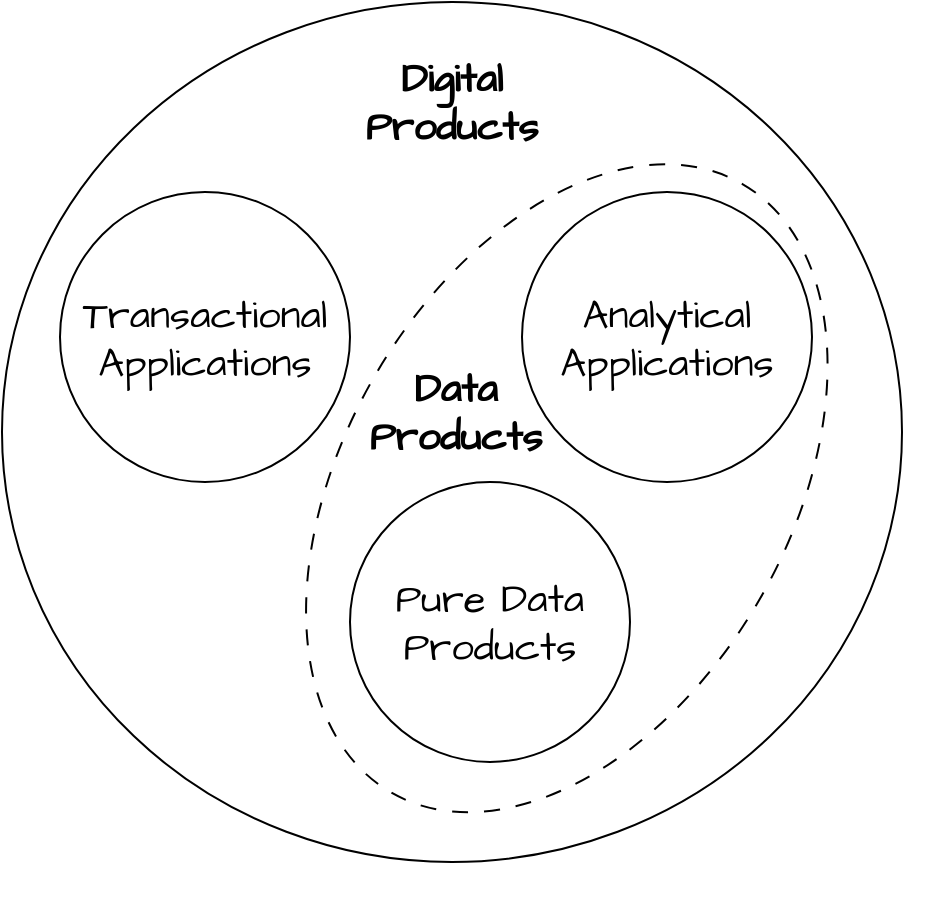<mxfile version="22.1.11" type="google" pages="10">
  <diagram id="wbdZ2WvP3bSV7yOcSGhp" name="Fig-01-Data-products">
    <mxGraphModel grid="1" page="1" gridSize="10" guides="1" tooltips="1" connect="1" arrows="1" fold="1" pageScale="1" pageWidth="827" pageHeight="1169" math="0" shadow="0">
      <root>
        <mxCell id="0" />
        <mxCell id="1" parent="0" />
        <mxCell id="4WUILy-xqUTAXzbe86B9-1" value="" style="ellipse;whiteSpace=wrap;html=1;hachureGap=4;fontFamily=Architects Daughter;fontSource=https%3A%2F%2Ffonts.googleapis.com%2Fcss%3Ffamily%3DArchitects%2BDaughter;fontSize=20;" vertex="1" parent="1">
          <mxGeometry x="240" y="220" width="450" height="430" as="geometry" />
        </mxCell>
        <mxCell id="4WUILy-xqUTAXzbe86B9-2" value="Transactional Applications" style="ellipse;whiteSpace=wrap;html=1;aspect=fixed;hachureGap=4;fontFamily=Architects Daughter;fontSource=https%3A%2F%2Ffonts.googleapis.com%2Fcss%3Ffamily%3DArchitects%2BDaughter;fontSize=20;" vertex="1" parent="1">
          <mxGeometry x="269" y="315" width="145" height="145" as="geometry" />
        </mxCell>
        <mxCell id="4WUILy-xqUTAXzbe86B9-6" value="" style="ellipse;whiteSpace=wrap;html=1;hachureGap=4;fontFamily=Architects Daughter;fontSource=https%3A%2F%2Ffonts.googleapis.com%2Fcss%3Ffamily%3DArchitects%2BDaughter;fontSize=20;rotation=-60;dashed=1;dashPattern=8 8;" vertex="1" parent="1">
          <mxGeometry x="346.75" y="351.88" width="351.31" height="222.51" as="geometry" />
        </mxCell>
        <mxCell id="4WUILy-xqUTAXzbe86B9-7" value="Analytical&lt;br&gt;Applications" style="ellipse;whiteSpace=wrap;html=1;aspect=fixed;hachureGap=4;fontFamily=Architects Daughter;fontSource=https%3A%2F%2Ffonts.googleapis.com%2Fcss%3Ffamily%3DArchitects%2BDaughter;fontSize=20;" vertex="1" parent="1">
          <mxGeometry x="500" y="315" width="145" height="145" as="geometry" />
        </mxCell>
        <mxCell id="4WUILy-xqUTAXzbe86B9-8" value="Pure Data Products" style="ellipse;whiteSpace=wrap;html=1;aspect=fixed;hachureGap=4;fontFamily=Architects Daughter;fontSource=https%3A%2F%2Ffonts.googleapis.com%2Fcss%3Ffamily%3DArchitects%2BDaughter;fontSize=20;" vertex="1" parent="1">
          <mxGeometry x="414" y="460" width="140" height="140" as="geometry" />
        </mxCell>
        <mxCell id="4WUILy-xqUTAXzbe86B9-10" value="Digital Products" style="text;html=1;strokeColor=none;fillColor=none;align=center;verticalAlign=middle;whiteSpace=wrap;rounded=0;fontSize=20;fontFamily=Architects Daughter;fontStyle=1" vertex="1" parent="1">
          <mxGeometry x="407" y="240" width="116" height="60" as="geometry" />
        </mxCell>
        <mxCell id="4WUILy-xqUTAXzbe86B9-11" value="Data Products" style="text;html=1;strokeColor=none;fillColor=none;align=center;verticalAlign=middle;whiteSpace=wrap;rounded=0;fontSize=20;fontFamily=Architects Daughter;fontStyle=1" vertex="1" parent="1">
          <mxGeometry x="422" y="400" width="90" height="50" as="geometry" />
        </mxCell>
      </root>
    </mxGraphModel>
  </diagram>
  <diagram id="8kezfHys75hJIRf--zAf" name="Fig-02-Short-term-and-long-term-value">
    <mxGraphModel grid="1" page="1" gridSize="10" guides="1" tooltips="1" connect="1" arrows="1" fold="1" pageScale="1" pageWidth="827" pageHeight="1169" math="0" shadow="0">
      <root>
        <mxCell id="0" />
        <mxCell id="1" parent="0" />
        <mxCell id="dbdJT0y7ilxqb-Qe-YVE-2" value="" style="shape=trapezoid;perimeter=trapezoidPerimeter;whiteSpace=wrap;html=1;fixedSize=1;rotation=-180;fillColor=#E6E6E6;" vertex="1" parent="1">
          <mxGeometry x="180" y="250" width="150" height="50" as="geometry" />
        </mxCell>
        <mxCell id="dbdJT0y7ilxqb-Qe-YVE-3" value="" style="rounded=0;whiteSpace=wrap;html=1;fillColor=#B3B3B3;" vertex="1" parent="1">
          <mxGeometry x="350" y="410" width="220" height="30" as="geometry" />
        </mxCell>
        <mxCell id="dbdJT0y7ilxqb-Qe-YVE-4" value="" style="rounded=0;whiteSpace=wrap;html=1;fillColor=#4D4D4D;" vertex="1" parent="1">
          <mxGeometry x="260" y="95" width="400" height="10" as="geometry" />
        </mxCell>
        <mxCell id="dbdJT0y7ilxqb-Qe-YVE-6" value="" style="rounded=0;whiteSpace=wrap;html=1;rotation=90;fillColor=#B3B3B3;" vertex="1" parent="1">
          <mxGeometry x="287.5" y="232.5" width="345" height="10" as="geometry" />
        </mxCell>
        <mxCell id="dbdJT0y7ilxqb-Qe-YVE-7" value="" style="ellipse;whiteSpace=wrap;html=1;aspect=fixed;" vertex="1" parent="1">
          <mxGeometry x="440" y="80" width="40" height="40" as="geometry" />
        </mxCell>
        <mxCell id="dbdJT0y7ilxqb-Qe-YVE-8" value="" style="shape=trapezoid;perimeter=trapezoidPerimeter;whiteSpace=wrap;html=1;fixedSize=1;rotation=-180;fillColor=#E6E6E6;" vertex="1" parent="1">
          <mxGeometry x="580" y="240" width="160" height="50" as="geometry" />
        </mxCell>
        <mxCell id="dbdJT0y7ilxqb-Qe-YVE-9" value="" style="endArrow=none;dashed=1;html=1;dashPattern=1 3;strokeWidth=2;rounded=0;entryX=0;entryY=1;entryDx=0;entryDy=0;exitX=1;exitY=1;exitDx=0;exitDy=0;" edge="1" parent="1" source="dbdJT0y7ilxqb-Qe-YVE-2" target="dbdJT0y7ilxqb-Qe-YVE-4">
          <mxGeometry width="50" height="50" relative="1" as="geometry">
            <mxPoint x="390" y="470" as="sourcePoint" />
            <mxPoint x="440" y="420" as="targetPoint" />
          </mxGeometry>
        </mxCell>
        <mxCell id="dbdJT0y7ilxqb-Qe-YVE-10" value="" style="endArrow=none;dashed=1;html=1;dashPattern=1 3;strokeWidth=2;rounded=0;entryX=1;entryY=0.75;entryDx=0;entryDy=0;exitX=1;exitY=1;exitDx=0;exitDy=0;" edge="1" parent="1" source="dbdJT0y7ilxqb-Qe-YVE-8" target="dbdJT0y7ilxqb-Qe-YVE-4">
          <mxGeometry width="50" height="50" relative="1" as="geometry">
            <mxPoint x="390" y="470" as="sourcePoint" />
            <mxPoint x="440" y="420" as="targetPoint" />
          </mxGeometry>
        </mxCell>
        <mxCell id="dbdJT0y7ilxqb-Qe-YVE-11" value="" style="endArrow=none;dashed=1;html=1;dashPattern=1 3;strokeWidth=2;rounded=0;exitX=0;exitY=1;exitDx=0;exitDy=0;entryX=0;entryY=1;entryDx=0;entryDy=0;" edge="1" parent="1" source="dbdJT0y7ilxqb-Qe-YVE-2" target="dbdJT0y7ilxqb-Qe-YVE-4">
          <mxGeometry width="50" height="50" relative="1" as="geometry">
            <mxPoint x="200" y="250" as="sourcePoint" />
            <mxPoint x="250" y="110" as="targetPoint" />
          </mxGeometry>
        </mxCell>
        <mxCell id="dbdJT0y7ilxqb-Qe-YVE-12" value="" style="endArrow=none;dashed=1;html=1;dashPattern=1 3;strokeWidth=2;rounded=0;entryX=1;entryY=1;entryDx=0;entryDy=0;exitX=0;exitY=1;exitDx=0;exitDy=0;" edge="1" parent="1" source="dbdJT0y7ilxqb-Qe-YVE-8" target="dbdJT0y7ilxqb-Qe-YVE-4">
          <mxGeometry width="50" height="50" relative="1" as="geometry">
            <mxPoint x="390" y="470" as="sourcePoint" />
            <mxPoint x="440" y="420" as="targetPoint" />
          </mxGeometry>
        </mxCell>
        <mxCell id="dbdJT0y7ilxqb-Qe-YVE-13" value="" style="shape=flexArrow;endArrow=classic;html=1;rounded=0;endWidth=10;endSize=4;labelBackgroundColor=#B3B3B3;fillColor=#B3B3B3;" edge="1" parent="1">
          <mxGeometry width="50" height="50" relative="1" as="geometry">
            <mxPoint x="459.5" y="115" as="sourcePoint" />
            <mxPoint x="459.5" y="85" as="targetPoint" />
          </mxGeometry>
        </mxCell>
        <mxCell id="dbdJT0y7ilxqb-Qe-YVE-14" value="" style="outlineConnect=0;dashed=0;verticalLabelPosition=bottom;verticalAlign=top;align=center;html=1;shape=mxgraph.aws3.office_building;fillColor=#7D7C7C;gradientColor=none;" vertex="1" parent="1">
          <mxGeometry x="622.5" y="180" width="75" height="60" as="geometry" />
        </mxCell>
        <mxCell id="dbdJT0y7ilxqb-Qe-YVE-15" value="" style="shape=umlActor;verticalLabelPosition=bottom;verticalAlign=top;html=1;outlineConnect=0;" vertex="1" parent="1">
          <mxGeometry x="200" y="220" width="20" height="30" as="geometry" />
        </mxCell>
        <mxCell id="dbdJT0y7ilxqb-Qe-YVE-16" value="" style="shape=umlActor;verticalLabelPosition=bottom;verticalAlign=top;html=1;outlineConnect=0;" vertex="1" parent="1">
          <mxGeometry x="210" y="220" width="20" height="30" as="geometry" />
        </mxCell>
        <mxCell id="dbdJT0y7ilxqb-Qe-YVE-17" value="" style="shape=umlActor;verticalLabelPosition=bottom;verticalAlign=top;html=1;outlineConnect=0;" vertex="1" parent="1">
          <mxGeometry x="240" y="220" width="20" height="30" as="geometry" />
        </mxCell>
        <mxCell id="dbdJT0y7ilxqb-Qe-YVE-18" value="" style="shape=umlActor;verticalLabelPosition=bottom;verticalAlign=top;html=1;outlineConnect=0;" vertex="1" parent="1">
          <mxGeometry x="270" y="220" width="20" height="30" as="geometry" />
        </mxCell>
        <mxCell id="dbdJT0y7ilxqb-Qe-YVE-19" value="" style="shape=umlActor;verticalLabelPosition=bottom;verticalAlign=top;html=1;outlineConnect=0;" vertex="1" parent="1">
          <mxGeometry x="285" y="220" width="20" height="30" as="geometry" />
        </mxCell>
        <mxCell id="dbdJT0y7ilxqb-Qe-YVE-23" value="Value for the&lt;br&gt;&lt;b&gt;business&lt;/b&gt;&amp;nbsp;&lt;b&gt;users&lt;/b&gt;" style="text;html=1;strokeColor=none;fillColor=none;align=center;verticalAlign=middle;whiteSpace=wrap;rounded=0;fontSize=17;fontFamily=Architects Daughter;" vertex="1" parent="1">
          <mxGeometry x="200" y="250" width="110" height="50" as="geometry" />
        </mxCell>
        <mxCell id="dbdJT0y7ilxqb-Qe-YVE-24" value="Lagging Indicators" style="text;html=1;strokeColor=none;fillColor=none;align=center;verticalAlign=middle;whiteSpace=wrap;rounded=0;fontSize=20;fontFamily=Architects Daughter;fontStyle=0" vertex="1" parent="1">
          <mxGeometry x="602.5" y="500" width="115" height="50" as="geometry" />
        </mxCell>
        <mxCell id="dbdJT0y7ilxqb-Qe-YVE-25" value="Value for the&lt;br&gt;&lt;b&gt;organization&lt;/b&gt;" style="text;html=1;strokeColor=none;fillColor=none;align=center;verticalAlign=middle;whiteSpace=wrap;rounded=0;fontSize=17;fontFamily=Architects Daughter;" vertex="1" parent="1">
          <mxGeometry x="592.5" y="240" width="135" height="50" as="geometry" />
        </mxCell>
        <mxCell id="dbdJT0y7ilxqb-Qe-YVE-26" value="Leading Indicators" style="text;html=1;strokeColor=none;fillColor=none;align=center;verticalAlign=middle;whiteSpace=wrap;rounded=0;fontSize=20;fontFamily=Architects Daughter;fontStyle=0" vertex="1" parent="1">
          <mxGeometry x="200" y="500" width="115" height="50" as="geometry" />
        </mxCell>
        <mxCell id="dbdJT0y7ilxqb-Qe-YVE-27" value="" style="shape=flexArrow;endArrow=classic;startArrow=classic;html=1;rounded=0;" edge="1" parent="1">
          <mxGeometry width="100" height="100" relative="1" as="geometry">
            <mxPoint x="180" y="490" as="sourcePoint" />
            <mxPoint x="740" y="490" as="targetPoint" />
          </mxGeometry>
        </mxCell>
        <mxCell id="dbdJT0y7ilxqb-Qe-YVE-28" value="Short term initiatives" style="text;html=1;strokeColor=none;fillColor=none;align=center;verticalAlign=middle;whiteSpace=wrap;rounded=0;fontSize=20;fontFamily=Architects Daughter;fontStyle=1" vertex="1" parent="1">
          <mxGeometry x="200" y="430" width="115" height="50" as="geometry" />
        </mxCell>
        <mxCell id="dbdJT0y7ilxqb-Qe-YVE-29" value="Long term goals" style="text;html=1;strokeColor=none;fillColor=none;align=center;verticalAlign=middle;whiteSpace=wrap;rounded=0;fontSize=20;fontFamily=Architects Daughter;fontStyle=1" vertex="1" parent="1">
          <mxGeometry x="602.5" y="430" width="115" height="50" as="geometry" />
        </mxCell>
        <mxCell id="dbdJT0y7ilxqb-Qe-YVE-30" value="Dynamic equilibrium" style="text;html=1;strokeColor=none;fillColor=none;align=center;verticalAlign=middle;whiteSpace=wrap;rounded=0;fontSize=20;fontFamily=Architects Daughter;" vertex="1" parent="1">
          <mxGeometry x="350" y="20" width="220" height="50" as="geometry" />
        </mxCell>
        <mxCell id="dbdJT0y7ilxqb-Qe-YVE-33" value="" style="shape=flexArrow;endArrow=classic;html=1;rounded=0;" edge="1" parent="1">
          <mxGeometry width="50" height="50" relative="1" as="geometry">
            <mxPoint x="142" y="120" as="sourcePoint" />
            <mxPoint x="142" y="315" as="targetPoint" />
          </mxGeometry>
        </mxCell>
        <mxCell id="dbdJT0y7ilxqb-Qe-YVE-34" value="&lt;font color=&quot;#4d4d4d&quot;&gt;Excess of AGILITY&lt;br&gt;&lt;/font&gt;" style="text;html=1;strokeColor=none;fillColor=none;align=center;verticalAlign=middle;whiteSpace=wrap;rounded=0;fontSize=20;fontFamily=Architects Daughter;rotation=-90;" vertex="1" parent="1">
          <mxGeometry x="25" y="185" width="165" height="50" as="geometry" />
        </mxCell>
        <mxCell id="dbdJT0y7ilxqb-Qe-YVE-37" value="&lt;font color=&quot;#4d4d4d&quot;&gt;&lt;b&gt;Adaptability&amp;nbsp; risks&lt;/b&gt;&lt;/font&gt;" style="text;html=1;strokeColor=none;fillColor=none;align=center;verticalAlign=middle;whiteSpace=wrap;rounded=0;fontSize=20;fontFamily=Architects Daughter;" vertex="1" parent="1">
          <mxGeometry x="727.5" y="317.5" width="115" height="97.5" as="geometry" />
        </mxCell>
        <mxCell id="dbdJT0y7ilxqb-Qe-YVE-38" value="&lt;font color=&quot;#4d4d4d&quot;&gt;&lt;b&gt;Sustainability&amp;nbsp; risks&lt;/b&gt;&lt;/font&gt;" style="text;html=1;strokeColor=none;fillColor=none;align=center;verticalAlign=middle;whiteSpace=wrap;rounded=0;fontSize=20;fontFamily=Architects Daughter;" vertex="1" parent="1">
          <mxGeometry x="85" y="315" width="115" height="100" as="geometry" />
        </mxCell>
        <mxCell id="dbdJT0y7ilxqb-Qe-YVE-39" value="" style="shape=flexArrow;endArrow=classic;html=1;rounded=0;" edge="1" parent="1">
          <mxGeometry width="50" height="50" relative="1" as="geometry">
            <mxPoint x="780" y="120" as="sourcePoint" />
            <mxPoint x="780" y="315" as="targetPoint" />
          </mxGeometry>
        </mxCell>
        <mxCell id="dbdJT0y7ilxqb-Qe-YVE-40" value="&lt;font color=&quot;#4d4d4d&quot;&gt;Excess of&lt;br&gt;CONTROL&lt;br&gt;&lt;/font&gt;" style="text;html=1;strokeColor=none;fillColor=none;align=center;verticalAlign=middle;whiteSpace=wrap;rounded=0;fontSize=20;fontFamily=Architects Daughter;rotation=90;" vertex="1" parent="1">
          <mxGeometry x="730" y="180" width="166.25" height="50" as="geometry" />
        </mxCell>
      </root>
    </mxGraphModel>
  </diagram>
  <diagram name="Fig-03-Engineer-to-order" id="6d2uMNSB7jQuXBmogOpn">
    <mxGraphModel grid="1" page="1" gridSize="10" guides="1" tooltips="1" connect="1" arrows="1" fold="1" pageScale="1" pageWidth="827" pageHeight="1169" math="0" shadow="0">
      <root>
        <mxCell id="LZc4nF3cfSnAD6tqj72B-0" />
        <mxCell id="LZc4nF3cfSnAD6tqj72B-1" parent="LZc4nF3cfSnAD6tqj72B-0" />
        <mxCell id="LZc4nF3cfSnAD6tqj72B-2" value="" style="rounded=1;whiteSpace=wrap;html=1;" parent="LZc4nF3cfSnAD6tqj72B-1" vertex="1">
          <mxGeometry x="70" y="70" width="225" height="280" as="geometry" />
        </mxCell>
        <mxCell id="LZc4nF3cfSnAD6tqj72B-3" value="" style="rounded=1;whiteSpace=wrap;html=1;fillColor=#E6E6E6;" parent="LZc4nF3cfSnAD6tqj72B-1" vertex="1">
          <mxGeometry x="84" y="250" width="196" height="80" as="geometry" />
        </mxCell>
        <mxCell id="LZc4nF3cfSnAD6tqj72B-4" value="" style="triangle;whiteSpace=wrap;html=1;rotation=-90;fillColor=#B3B3B3;" parent="LZc4nF3cfSnAD6tqj72B-1" vertex="1">
          <mxGeometry x="113.13" y="283.75" width="35" height="37.5" as="geometry" />
        </mxCell>
        <mxCell id="LZc4nF3cfSnAD6tqj72B-5" value="" style="rhombus;whiteSpace=wrap;html=1;fillColor=#B3B3B3;" parent="LZc4nF3cfSnAD6tqj72B-1" vertex="1">
          <mxGeometry x="212.88" y="282" width="40" height="40" as="geometry" />
        </mxCell>
        <mxCell id="LZc4nF3cfSnAD6tqj72B-6" value="" style="ellipse;whiteSpace=wrap;html=1;aspect=fixed;fillColor=#B3B3B3;" parent="LZc4nF3cfSnAD6tqj72B-1" vertex="1">
          <mxGeometry x="156.88" y="283.75" width="40" height="40" as="geometry" />
        </mxCell>
        <mxCell id="LZc4nF3cfSnAD6tqj72B-7" value="Integration logic" style="text;html=1;strokeColor=none;fillColor=none;align=center;verticalAlign=middle;whiteSpace=wrap;rounded=0;fontSize=20;fontFamily=Architects Daughter;" parent="LZc4nF3cfSnAD6tqj72B-1" vertex="1">
          <mxGeometry x="90" y="250" width="180" height="30" as="geometry" />
        </mxCell>
        <mxCell id="LZc4nF3cfSnAD6tqj72B-8" value="" style="rounded=1;whiteSpace=wrap;html=1;" parent="LZc4nF3cfSnAD6tqj72B-1" vertex="1">
          <mxGeometry x="84.5" y="150" width="196" height="80" as="geometry" />
        </mxCell>
        <mxCell id="LZc4nF3cfSnAD6tqj72B-9" value="App logic" style="text;html=1;strokeColor=none;fillColor=none;align=center;verticalAlign=middle;whiteSpace=wrap;rounded=0;fontSize=20;fontFamily=Architects Daughter;" parent="LZc4nF3cfSnAD6tqj72B-1" vertex="1">
          <mxGeometry x="126.88" y="150" width="100" height="30" as="geometry" />
        </mxCell>
        <mxCell id="LZc4nF3cfSnAD6tqj72B-10" value="" style="shape=sumEllipse;perimeter=ellipsePerimeter;whiteSpace=wrap;html=1;backgroundOutline=1;" parent="LZc4nF3cfSnAD6tqj72B-1" vertex="1">
          <mxGeometry x="116.88" y="190" width="30" height="30" as="geometry" />
        </mxCell>
        <mxCell id="LZc4nF3cfSnAD6tqj72B-11" value="" style="shape=sumEllipse;perimeter=ellipsePerimeter;whiteSpace=wrap;html=1;backgroundOutline=1;" parent="LZc4nF3cfSnAD6tqj72B-1" vertex="1">
          <mxGeometry x="163.76" y="190" width="30" height="30" as="geometry" />
        </mxCell>
        <mxCell id="LZc4nF3cfSnAD6tqj72B-12" value="" style="shape=sumEllipse;perimeter=ellipsePerimeter;whiteSpace=wrap;html=1;backgroundOutline=1;" parent="LZc4nF3cfSnAD6tqj72B-1" vertex="1">
          <mxGeometry x="206.88" y="190" width="30" height="30" as="geometry" />
        </mxCell>
        <mxCell id="LZc4nF3cfSnAD6tqj72B-13" value="&lt;b&gt;Analytical Application&lt;/b&gt;" style="text;html=1;strokeColor=none;fillColor=none;align=center;verticalAlign=middle;whiteSpace=wrap;rounded=0;fontSize=20;fontFamily=Architects Daughter;" parent="LZc4nF3cfSnAD6tqj72B-1" vertex="1">
          <mxGeometry x="92.5" y="80" width="180" height="50" as="geometry" />
        </mxCell>
        <mxCell id="LZc4nF3cfSnAD6tqj72B-14" value="" style="rounded=1;whiteSpace=wrap;html=1;" parent="LZc4nF3cfSnAD6tqj72B-1" vertex="1">
          <mxGeometry x="320" y="70" width="225" height="280" as="geometry" />
        </mxCell>
        <mxCell id="LZc4nF3cfSnAD6tqj72B-15" value="" style="rounded=1;whiteSpace=wrap;html=1;fillColor=#E6E6E6;" parent="LZc4nF3cfSnAD6tqj72B-1" vertex="1">
          <mxGeometry x="334" y="250" width="196" height="80" as="geometry" />
        </mxCell>
        <mxCell id="LZc4nF3cfSnAD6tqj72B-16" value="" style="triangle;whiteSpace=wrap;html=1;rotation=-90;fillColor=#B3B3B3;" parent="LZc4nF3cfSnAD6tqj72B-1" vertex="1">
          <mxGeometry x="391.13" y="283.75" width="35" height="37.5" as="geometry" />
        </mxCell>
        <mxCell id="LZc4nF3cfSnAD6tqj72B-17" value="" style="ellipse;whiteSpace=wrap;html=1;aspect=fixed;fillColor=#B3B3B3;" parent="LZc4nF3cfSnAD6tqj72B-1" vertex="1">
          <mxGeometry x="434.88" y="283.75" width="40" height="40" as="geometry" />
        </mxCell>
        <mxCell id="LZc4nF3cfSnAD6tqj72B-18" value="" style="rounded=1;whiteSpace=wrap;html=1;" parent="LZc4nF3cfSnAD6tqj72B-1" vertex="1">
          <mxGeometry x="334.5" y="150" width="196" height="80" as="geometry" />
        </mxCell>
        <mxCell id="LZc4nF3cfSnAD6tqj72B-19" value="App logic" style="text;html=1;strokeColor=none;fillColor=none;align=center;verticalAlign=middle;whiteSpace=wrap;rounded=0;fontSize=20;fontFamily=Architects Daughter;" parent="LZc4nF3cfSnAD6tqj72B-1" vertex="1">
          <mxGeometry x="376.88" y="150" width="100" height="30" as="geometry" />
        </mxCell>
        <mxCell id="LZc4nF3cfSnAD6tqj72B-20" value="" style="shape=sumEllipse;perimeter=ellipsePerimeter;whiteSpace=wrap;html=1;backgroundOutline=1;" parent="LZc4nF3cfSnAD6tqj72B-1" vertex="1">
          <mxGeometry x="366.88" y="190" width="30" height="30" as="geometry" />
        </mxCell>
        <mxCell id="LZc4nF3cfSnAD6tqj72B-21" value="" style="shape=sumEllipse;perimeter=ellipsePerimeter;whiteSpace=wrap;html=1;backgroundOutline=1;" parent="LZc4nF3cfSnAD6tqj72B-1" vertex="1">
          <mxGeometry x="413.76" y="190" width="30" height="30" as="geometry" />
        </mxCell>
        <mxCell id="LZc4nF3cfSnAD6tqj72B-22" value="" style="shape=sumEllipse;perimeter=ellipsePerimeter;whiteSpace=wrap;html=1;backgroundOutline=1;" parent="LZc4nF3cfSnAD6tqj72B-1" vertex="1">
          <mxGeometry x="456.88" y="190" width="30" height="30" as="geometry" />
        </mxCell>
        <mxCell id="LZc4nF3cfSnAD6tqj72B-23" value="&lt;b&gt;Analytical Application&lt;/b&gt;" style="text;html=1;strokeColor=none;fillColor=none;align=center;verticalAlign=middle;whiteSpace=wrap;rounded=0;fontSize=20;fontFamily=Architects Daughter;" parent="LZc4nF3cfSnAD6tqj72B-1" vertex="1">
          <mxGeometry x="342.5" y="80" width="180" height="50" as="geometry" />
        </mxCell>
        <mxCell id="LZc4nF3cfSnAD6tqj72B-24" value="" style="rounded=1;whiteSpace=wrap;html=1;" parent="LZc4nF3cfSnAD6tqj72B-1" vertex="1">
          <mxGeometry x="570" y="70" width="225" height="280" as="geometry" />
        </mxCell>
        <mxCell id="LZc4nF3cfSnAD6tqj72B-25" value="" style="rounded=1;whiteSpace=wrap;html=1;fillColor=#E6E6E6;" parent="LZc4nF3cfSnAD6tqj72B-1" vertex="1">
          <mxGeometry x="584" y="250" width="196" height="80" as="geometry" />
        </mxCell>
        <mxCell id="LZc4nF3cfSnAD6tqj72B-26" value="" style="triangle;whiteSpace=wrap;html=1;rotation=-90;fillColor=#B3B3B3;" parent="LZc4nF3cfSnAD6tqj72B-1" vertex="1">
          <mxGeometry x="644.13" y="283.75" width="35" height="37.5" as="geometry" />
        </mxCell>
        <mxCell id="LZc4nF3cfSnAD6tqj72B-27" value="" style="rhombus;whiteSpace=wrap;html=1;fillColor=#B3B3B3;" parent="LZc4nF3cfSnAD6tqj72B-1" vertex="1">
          <mxGeometry x="690.88" y="280" width="40" height="40" as="geometry" />
        </mxCell>
        <mxCell id="LZc4nF3cfSnAD6tqj72B-28" value="" style="rounded=1;whiteSpace=wrap;html=1;" parent="LZc4nF3cfSnAD6tqj72B-1" vertex="1">
          <mxGeometry x="584.5" y="150" width="196" height="80" as="geometry" />
        </mxCell>
        <mxCell id="LZc4nF3cfSnAD6tqj72B-29" value="App logic" style="text;html=1;strokeColor=none;fillColor=none;align=center;verticalAlign=middle;whiteSpace=wrap;rounded=0;fontSize=20;fontFamily=Architects Daughter;" parent="LZc4nF3cfSnAD6tqj72B-1" vertex="1">
          <mxGeometry x="626.88" y="150" width="100" height="30" as="geometry" />
        </mxCell>
        <mxCell id="LZc4nF3cfSnAD6tqj72B-30" value="" style="shape=sumEllipse;perimeter=ellipsePerimeter;whiteSpace=wrap;html=1;backgroundOutline=1;" parent="LZc4nF3cfSnAD6tqj72B-1" vertex="1">
          <mxGeometry x="616.88" y="190" width="30" height="30" as="geometry" />
        </mxCell>
        <mxCell id="LZc4nF3cfSnAD6tqj72B-31" value="" style="shape=sumEllipse;perimeter=ellipsePerimeter;whiteSpace=wrap;html=1;backgroundOutline=1;" parent="LZc4nF3cfSnAD6tqj72B-1" vertex="1">
          <mxGeometry x="663.76" y="190" width="30" height="30" as="geometry" />
        </mxCell>
        <mxCell id="LZc4nF3cfSnAD6tqj72B-32" value="" style="shape=sumEllipse;perimeter=ellipsePerimeter;whiteSpace=wrap;html=1;backgroundOutline=1;" parent="LZc4nF3cfSnAD6tqj72B-1" vertex="1">
          <mxGeometry x="706.88" y="190" width="30" height="30" as="geometry" />
        </mxCell>
        <mxCell id="LZc4nF3cfSnAD6tqj72B-33" value="&lt;b&gt;Analytical Application&lt;/b&gt;" style="text;html=1;strokeColor=none;fillColor=none;align=center;verticalAlign=middle;whiteSpace=wrap;rounded=0;fontSize=20;fontFamily=Architects Daughter;" parent="LZc4nF3cfSnAD6tqj72B-1" vertex="1">
          <mxGeometry x="592.5" y="80" width="180" height="50" as="geometry" />
        </mxCell>
        <mxCell id="LZc4nF3cfSnAD6tqj72B-34" value="" style="rounded=1;whiteSpace=wrap;html=1;strokeColor=#333333;" parent="LZc4nF3cfSnAD6tqj72B-1" vertex="1">
          <mxGeometry x="39.54" y="440" width="173.12" height="90" as="geometry" />
        </mxCell>
        <mxCell id="LZc4nF3cfSnAD6tqj72B-37" value="&lt;b&gt;Transactional&amp;nbsp;&lt;br&gt;Application&lt;/b&gt;" style="text;html=1;strokeColor=none;fillColor=none;align=center;verticalAlign=middle;whiteSpace=wrap;rounded=0;fontSize=20;fontFamily=Architects Daughter;fontColor=#333333;" parent="LZc4nF3cfSnAD6tqj72B-1" vertex="1">
          <mxGeometry x="56.1" y="455" width="140" height="50" as="geometry" />
        </mxCell>
        <mxCell id="LZc4nF3cfSnAD6tqj72B-39" value="" style="rounded=1;whiteSpace=wrap;html=1;strokeColor=#333333;" parent="LZc4nF3cfSnAD6tqj72B-1" vertex="1">
          <mxGeometry x="236.42" y="440" width="173.12" height="90" as="geometry" />
        </mxCell>
        <mxCell id="LZc4nF3cfSnAD6tqj72B-42" value="&lt;b&gt;Transactional&amp;nbsp;&lt;br&gt;Application&lt;/b&gt;" style="text;html=1;strokeColor=none;fillColor=none;align=center;verticalAlign=middle;whiteSpace=wrap;rounded=0;fontSize=20;fontFamily=Architects Daughter;fontColor=#333333;" parent="LZc4nF3cfSnAD6tqj72B-1" vertex="1">
          <mxGeometry x="252.98" y="455" width="140" height="50" as="geometry" />
        </mxCell>
        <mxCell id="LZc4nF3cfSnAD6tqj72B-44" style="edgeStyle=none;rounded=0;orthogonalLoop=1;jettySize=auto;html=1;exitX=0.75;exitY=0;exitDx=0;exitDy=0;entryX=0.25;entryY=1;entryDx=0;entryDy=0;strokeColor=#4D4D4D;" parent="LZc4nF3cfSnAD6tqj72B-1" source="LZc4nF3cfSnAD6tqj72B-45" target="LZc4nF3cfSnAD6tqj72B-24" edge="1">
          <mxGeometry relative="1" as="geometry" />
        </mxCell>
        <mxCell id="LZc4nF3cfSnAD6tqj72B-45" value="" style="rounded=1;whiteSpace=wrap;html=1;strokeColor=#333333;" parent="LZc4nF3cfSnAD6tqj72B-1" vertex="1">
          <mxGeometry x="443.3" y="440" width="173.12" height="90" as="geometry" />
        </mxCell>
        <mxCell id="LZc4nF3cfSnAD6tqj72B-48" value="&lt;b&gt;Transactional&amp;nbsp;&lt;br&gt;Application&lt;/b&gt;" style="text;html=1;strokeColor=none;fillColor=none;align=center;verticalAlign=middle;whiteSpace=wrap;rounded=0;fontSize=20;fontFamily=Architects Daughter;fontColor=#333333;" parent="LZc4nF3cfSnAD6tqj72B-1" vertex="1">
          <mxGeometry x="459.86" y="455" width="140" height="50" as="geometry" />
        </mxCell>
        <mxCell id="LZc4nF3cfSnAD6tqj72B-50" style="edgeStyle=none;rounded=0;orthogonalLoop=1;jettySize=auto;html=1;entryX=0.75;entryY=1;entryDx=0;entryDy=0;exitX=0.059;exitY=0.016;exitDx=0;exitDy=0;exitPerimeter=0;strokeColor=#4D4D4D;" parent="LZc4nF3cfSnAD6tqj72B-1" source="LZc4nF3cfSnAD6tqj72B-52" target="LZc4nF3cfSnAD6tqj72B-14" edge="1">
          <mxGeometry relative="1" as="geometry" />
        </mxCell>
        <mxCell id="LZc4nF3cfSnAD6tqj72B-51" style="edgeStyle=none;rounded=0;orthogonalLoop=1;jettySize=auto;html=1;entryX=0.5;entryY=1;entryDx=0;entryDy=0;exitX=0.5;exitY=0;exitDx=0;exitDy=0;strokeColor=#4D4D4D;" parent="LZc4nF3cfSnAD6tqj72B-1" source="LZc4nF3cfSnAD6tqj72B-52" target="LZc4nF3cfSnAD6tqj72B-24" edge="1">
          <mxGeometry relative="1" as="geometry" />
        </mxCell>
        <mxCell id="LZc4nF3cfSnAD6tqj72B-52" value="" style="rounded=1;whiteSpace=wrap;html=1;strokeColor=#333333;" parent="LZc4nF3cfSnAD6tqj72B-1" vertex="1">
          <mxGeometry x="644.86" y="440" width="173.12" height="90" as="geometry" />
        </mxCell>
        <mxCell id="LZc4nF3cfSnAD6tqj72B-55" value="&lt;b&gt;Transactional&amp;nbsp;&lt;br&gt;Application&lt;/b&gt;" style="text;html=1;strokeColor=none;fillColor=none;align=center;verticalAlign=middle;whiteSpace=wrap;rounded=0;fontSize=20;fontFamily=Architects Daughter;fontColor=#333333;" parent="LZc4nF3cfSnAD6tqj72B-1" vertex="1">
          <mxGeometry x="661.42" y="455" width="140" height="50" as="geometry" />
        </mxCell>
        <mxCell id="LZc4nF3cfSnAD6tqj72B-57" style="edgeStyle=none;rounded=0;orthogonalLoop=1;jettySize=auto;html=1;entryX=0.436;entryY=1;entryDx=0;entryDy=0;entryPerimeter=0;exitX=0.5;exitY=0;exitDx=0;exitDy=0;strokeColor=#4D4D4D;" parent="LZc4nF3cfSnAD6tqj72B-1" source="LZc4nF3cfSnAD6tqj72B-34" target="LZc4nF3cfSnAD6tqj72B-2" edge="1">
          <mxGeometry relative="1" as="geometry" />
        </mxCell>
        <mxCell id="LZc4nF3cfSnAD6tqj72B-58" style="edgeStyle=none;rounded=0;orthogonalLoop=1;jettySize=auto;html=1;entryX=0.622;entryY=1;entryDx=0;entryDy=0;entryPerimeter=0;strokeColor=#4D4D4D;" parent="LZc4nF3cfSnAD6tqj72B-1" source="LZc4nF3cfSnAD6tqj72B-39" target="LZc4nF3cfSnAD6tqj72B-2" edge="1">
          <mxGeometry relative="1" as="geometry" />
        </mxCell>
        <mxCell id="LZc4nF3cfSnAD6tqj72B-59" style="edgeStyle=none;rounded=0;orthogonalLoop=1;jettySize=auto;html=1;entryX=0.956;entryY=0.975;entryDx=0;entryDy=0;entryPerimeter=0;exitX=0.25;exitY=0;exitDx=0;exitDy=0;strokeColor=#4D4D4D;" parent="LZc4nF3cfSnAD6tqj72B-1" source="LZc4nF3cfSnAD6tqj72B-45" target="LZc4nF3cfSnAD6tqj72B-2" edge="1">
          <mxGeometry relative="1" as="geometry" />
        </mxCell>
        <mxCell id="LZc4nF3cfSnAD6tqj72B-60" style="edgeStyle=none;rounded=0;orthogonalLoop=1;jettySize=auto;html=1;exitX=0.75;exitY=0;exitDx=0;exitDy=0;entryX=0.369;entryY=1.004;entryDx=0;entryDy=0;entryPerimeter=0;strokeColor=#4D4D4D;" parent="LZc4nF3cfSnAD6tqj72B-1" source="LZc4nF3cfSnAD6tqj72B-39" target="LZc4nF3cfSnAD6tqj72B-14" edge="1">
          <mxGeometry relative="1" as="geometry" />
        </mxCell>
        <mxCell id="LZc4nF3cfSnAD6tqj72B-61" value="Integration logic" style="text;html=1;strokeColor=none;fillColor=none;align=center;verticalAlign=middle;whiteSpace=wrap;rounded=0;fontSize=20;fontFamily=Architects Daughter;" parent="LZc4nF3cfSnAD6tqj72B-1" vertex="1">
          <mxGeometry x="342.5" y="250" width="180" height="30" as="geometry" />
        </mxCell>
        <mxCell id="LZc4nF3cfSnAD6tqj72B-62" value="Integration logic" style="text;html=1;strokeColor=none;fillColor=none;align=center;verticalAlign=middle;whiteSpace=wrap;rounded=0;fontSize=20;fontFamily=Architects Daughter;" parent="LZc4nF3cfSnAD6tqj72B-1" vertex="1">
          <mxGeometry x="592" y="250" width="180" height="30" as="geometry" />
        </mxCell>
        <mxCell id="LZc4nF3cfSnAD6tqj72B-63" value="&lt;b&gt;Use Case 1&lt;/b&gt;" style="shape=umlActor;verticalLabelPosition=bottom;verticalAlign=top;html=1;outlineConnect=0;" parent="LZc4nF3cfSnAD6tqj72B-1" vertex="1">
          <mxGeometry x="176.88" y="-70" width="30" height="60" as="geometry" />
        </mxCell>
        <mxCell id="LZc4nF3cfSnAD6tqj72B-64" value="&lt;b&gt;Use Case 2&lt;br&gt;&lt;/b&gt;" style="shape=umlActor;verticalLabelPosition=bottom;verticalAlign=top;html=1;outlineConnect=0;" parent="LZc4nF3cfSnAD6tqj72B-1" vertex="1">
          <mxGeometry x="413.3" y="-70" width="30" height="60" as="geometry" />
        </mxCell>
        <mxCell id="LZc4nF3cfSnAD6tqj72B-65" value="&lt;b&gt;Use Case 3&lt;/b&gt;" style="shape=umlActor;verticalLabelPosition=bottom;verticalAlign=top;html=1;outlineConnect=0;" parent="LZc4nF3cfSnAD6tqj72B-1" vertex="1">
          <mxGeometry x="663.76" y="-70" width="30" height="60" as="geometry" />
        </mxCell>
        <mxCell id="LZc4nF3cfSnAD6tqj72B-66" value="" style="shape=flexArrow;endArrow=classic;html=1;rounded=0;" parent="LZc4nF3cfSnAD6tqj72B-1" edge="1">
          <mxGeometry width="50" height="50" relative="1" as="geometry">
            <mxPoint x="190" y="60" as="sourcePoint" />
            <mxPoint x="190" y="20" as="targetPoint" />
          </mxGeometry>
        </mxCell>
        <mxCell id="LZc4nF3cfSnAD6tqj72B-67" value="" style="shape=flexArrow;endArrow=classic;html=1;rounded=0;" parent="LZc4nF3cfSnAD6tqj72B-1" edge="1">
          <mxGeometry width="50" height="50" relative="1" as="geometry">
            <mxPoint x="426.13" y="60" as="sourcePoint" />
            <mxPoint x="426.13" y="20" as="targetPoint" />
          </mxGeometry>
        </mxCell>
        <mxCell id="LZc4nF3cfSnAD6tqj72B-68" value="" style="shape=flexArrow;endArrow=classic;html=1;rounded=0;" parent="LZc4nF3cfSnAD6tqj72B-1" edge="1">
          <mxGeometry width="50" height="50" relative="1" as="geometry">
            <mxPoint x="679.13" y="60" as="sourcePoint" />
            <mxPoint x="679.13" y="20" as="targetPoint" />
          </mxGeometry>
        </mxCell>
        <mxCell id="n6lNyXGA74RZfPT6xUrN-1" style="edgeStyle=none;rounded=0;orthogonalLoop=1;jettySize=auto;html=1;entryX=0.151;entryY=1.014;entryDx=0;entryDy=0;entryPerimeter=0;strokeColor=#4D4D4D;" edge="1" parent="LZc4nF3cfSnAD6tqj72B-1" source="LZc4nF3cfSnAD6tqj72B-34" target="LZc4nF3cfSnAD6tqj72B-14">
          <mxGeometry relative="1" as="geometry" />
        </mxCell>
        <mxCell id="GmtBfz6qajytR-vKqV2b-0" value="Analytical&lt;br&gt;Silos" style="text;html=1;strokeColor=none;fillColor=none;align=center;verticalAlign=middle;whiteSpace=wrap;rounded=0;fontSize=20;fontFamily=Architects Daughter;rotation=-90;" vertex="1" parent="LZc4nF3cfSnAD6tqj72B-1">
          <mxGeometry x="-78" y="180" width="160" height="60" as="geometry" />
        </mxCell>
        <mxCell id="GmtBfz6qajytR-vKqV2b-1" value="Transactional&lt;br&gt;Silos" style="text;html=1;strokeColor=none;fillColor=none;align=center;verticalAlign=middle;whiteSpace=wrap;rounded=0;fontSize=20;fontFamily=Architects Daughter;rotation=-90;" vertex="1" parent="LZc4nF3cfSnAD6tqj72B-1">
          <mxGeometry x="-78" y="455" width="160" height="60" as="geometry" />
        </mxCell>
      </root>
    </mxGraphModel>
  </diagram>
  <diagram name="Fig-04-Assemble-to-order" id="JIhMtD8KhirRtNKd3crO">
    <mxGraphModel grid="1" page="1" gridSize="10" guides="1" tooltips="1" connect="1" arrows="1" fold="1" pageScale="1" pageWidth="827" pageHeight="1169" math="0" shadow="0">
      <root>
        <mxCell id="OKB2MDruUUNIekNXZIFr-0" />
        <mxCell id="OKB2MDruUUNIekNXZIFr-1" parent="OKB2MDruUUNIekNXZIFr-0" />
        <mxCell id="OKB2MDruUUNIekNXZIFr-2" value="" style="rounded=1;whiteSpace=wrap;html=1;" parent="OKB2MDruUUNIekNXZIFr-1" vertex="1">
          <mxGeometry x="70" y="70" width="225" height="190" as="geometry" />
        </mxCell>
        <mxCell id="OKB2MDruUUNIekNXZIFr-8" value="" style="rounded=1;whiteSpace=wrap;html=1;" parent="OKB2MDruUUNIekNXZIFr-1" vertex="1">
          <mxGeometry x="84.5" y="150" width="196" height="80" as="geometry" />
        </mxCell>
        <mxCell id="OKB2MDruUUNIekNXZIFr-9" value="App logic" style="text;html=1;strokeColor=none;fillColor=none;align=center;verticalAlign=middle;whiteSpace=wrap;rounded=0;fontSize=20;fontFamily=Architects Daughter;" parent="OKB2MDruUUNIekNXZIFr-1" vertex="1">
          <mxGeometry x="126.88" y="150" width="100" height="30" as="geometry" />
        </mxCell>
        <mxCell id="OKB2MDruUUNIekNXZIFr-10" value="" style="shape=sumEllipse;perimeter=ellipsePerimeter;whiteSpace=wrap;html=1;backgroundOutline=1;" parent="OKB2MDruUUNIekNXZIFr-1" vertex="1">
          <mxGeometry x="116.88" y="190" width="30" height="30" as="geometry" />
        </mxCell>
        <mxCell id="OKB2MDruUUNIekNXZIFr-11" value="" style="shape=sumEllipse;perimeter=ellipsePerimeter;whiteSpace=wrap;html=1;backgroundOutline=1;" parent="OKB2MDruUUNIekNXZIFr-1" vertex="1">
          <mxGeometry x="163.76" y="190" width="30" height="30" as="geometry" />
        </mxCell>
        <mxCell id="OKB2MDruUUNIekNXZIFr-12" value="" style="shape=sumEllipse;perimeter=ellipsePerimeter;whiteSpace=wrap;html=1;backgroundOutline=1;" parent="OKB2MDruUUNIekNXZIFr-1" vertex="1">
          <mxGeometry x="206.88" y="190" width="30" height="30" as="geometry" />
        </mxCell>
        <mxCell id="OKB2MDruUUNIekNXZIFr-13" value="&lt;b&gt;Analytical Application&lt;/b&gt;" style="text;html=1;strokeColor=none;fillColor=none;align=center;verticalAlign=middle;whiteSpace=wrap;rounded=0;fontSize=20;fontFamily=Architects Daughter;" parent="OKB2MDruUUNIekNXZIFr-1" vertex="1">
          <mxGeometry x="92.5" y="80" width="180" height="50" as="geometry" />
        </mxCell>
        <mxCell id="OKB2MDruUUNIekNXZIFr-14" value="" style="rounded=1;whiteSpace=wrap;html=1;" parent="OKB2MDruUUNIekNXZIFr-1" vertex="1">
          <mxGeometry x="320" y="70" width="225" height="190" as="geometry" />
        </mxCell>
        <mxCell id="OKB2MDruUUNIekNXZIFr-18" value="" style="rounded=1;whiteSpace=wrap;html=1;" parent="OKB2MDruUUNIekNXZIFr-1" vertex="1">
          <mxGeometry x="334.5" y="150" width="196" height="80" as="geometry" />
        </mxCell>
        <mxCell id="OKB2MDruUUNIekNXZIFr-19" value="App logic" style="text;html=1;strokeColor=none;fillColor=none;align=center;verticalAlign=middle;whiteSpace=wrap;rounded=0;fontSize=20;fontFamily=Architects Daughter;" parent="OKB2MDruUUNIekNXZIFr-1" vertex="1">
          <mxGeometry x="376.88" y="150" width="100" height="30" as="geometry" />
        </mxCell>
        <mxCell id="OKB2MDruUUNIekNXZIFr-20" value="" style="shape=sumEllipse;perimeter=ellipsePerimeter;whiteSpace=wrap;html=1;backgroundOutline=1;" parent="OKB2MDruUUNIekNXZIFr-1" vertex="1">
          <mxGeometry x="366.88" y="190" width="30" height="30" as="geometry" />
        </mxCell>
        <mxCell id="OKB2MDruUUNIekNXZIFr-21" value="" style="shape=sumEllipse;perimeter=ellipsePerimeter;whiteSpace=wrap;html=1;backgroundOutline=1;" parent="OKB2MDruUUNIekNXZIFr-1" vertex="1">
          <mxGeometry x="413.76" y="190" width="30" height="30" as="geometry" />
        </mxCell>
        <mxCell id="OKB2MDruUUNIekNXZIFr-22" value="" style="shape=sumEllipse;perimeter=ellipsePerimeter;whiteSpace=wrap;html=1;backgroundOutline=1;" parent="OKB2MDruUUNIekNXZIFr-1" vertex="1">
          <mxGeometry x="456.88" y="190" width="30" height="30" as="geometry" />
        </mxCell>
        <mxCell id="OKB2MDruUUNIekNXZIFr-23" value="&lt;b&gt;Analytical Application&lt;/b&gt;" style="text;html=1;strokeColor=none;fillColor=none;align=center;verticalAlign=middle;whiteSpace=wrap;rounded=0;fontSize=20;fontFamily=Architects Daughter;" parent="OKB2MDruUUNIekNXZIFr-1" vertex="1">
          <mxGeometry x="342.5" y="80" width="180" height="50" as="geometry" />
        </mxCell>
        <mxCell id="OKB2MDruUUNIekNXZIFr-24" value="" style="rounded=1;whiteSpace=wrap;html=1;" parent="OKB2MDruUUNIekNXZIFr-1" vertex="1">
          <mxGeometry x="570" y="70" width="225" height="190" as="geometry" />
        </mxCell>
        <mxCell id="OKB2MDruUUNIekNXZIFr-28" value="" style="rounded=1;whiteSpace=wrap;html=1;" parent="OKB2MDruUUNIekNXZIFr-1" vertex="1">
          <mxGeometry x="584.5" y="150" width="196" height="80" as="geometry" />
        </mxCell>
        <mxCell id="OKB2MDruUUNIekNXZIFr-29" value="App logic" style="text;html=1;strokeColor=none;fillColor=none;align=center;verticalAlign=middle;whiteSpace=wrap;rounded=0;fontSize=20;fontFamily=Architects Daughter;" parent="OKB2MDruUUNIekNXZIFr-1" vertex="1">
          <mxGeometry x="626.88" y="150" width="100" height="30" as="geometry" />
        </mxCell>
        <mxCell id="OKB2MDruUUNIekNXZIFr-30" value="" style="shape=sumEllipse;perimeter=ellipsePerimeter;whiteSpace=wrap;html=1;backgroundOutline=1;" parent="OKB2MDruUUNIekNXZIFr-1" vertex="1">
          <mxGeometry x="616.88" y="190" width="30" height="30" as="geometry" />
        </mxCell>
        <mxCell id="OKB2MDruUUNIekNXZIFr-31" value="" style="shape=sumEllipse;perimeter=ellipsePerimeter;whiteSpace=wrap;html=1;backgroundOutline=1;" parent="OKB2MDruUUNIekNXZIFr-1" vertex="1">
          <mxGeometry x="663.76" y="190" width="30" height="30" as="geometry" />
        </mxCell>
        <mxCell id="OKB2MDruUUNIekNXZIFr-32" value="" style="shape=sumEllipse;perimeter=ellipsePerimeter;whiteSpace=wrap;html=1;backgroundOutline=1;" parent="OKB2MDruUUNIekNXZIFr-1" vertex="1">
          <mxGeometry x="706.88" y="190" width="30" height="30" as="geometry" />
        </mxCell>
        <mxCell id="OKB2MDruUUNIekNXZIFr-33" value="&lt;b&gt;Analytical Application&lt;/b&gt;" style="text;html=1;strokeColor=none;fillColor=none;align=center;verticalAlign=middle;whiteSpace=wrap;rounded=0;fontSize=20;fontFamily=Architects Daughter;" parent="OKB2MDruUUNIekNXZIFr-1" vertex="1">
          <mxGeometry x="592.5" y="80" width="180" height="50" as="geometry" />
        </mxCell>
        <mxCell id="OKB2MDruUUNIekNXZIFr-63" value="&lt;b&gt;Use Case 1&lt;/b&gt;" style="shape=umlActor;verticalLabelPosition=bottom;verticalAlign=top;html=1;outlineConnect=0;" parent="OKB2MDruUUNIekNXZIFr-1" vertex="1">
          <mxGeometry x="176.88" y="-70" width="30" height="60" as="geometry" />
        </mxCell>
        <mxCell id="OKB2MDruUUNIekNXZIFr-64" value="&lt;b&gt;Use Case 1&lt;/b&gt;" style="shape=umlActor;verticalLabelPosition=bottom;verticalAlign=top;html=1;outlineConnect=0;" parent="OKB2MDruUUNIekNXZIFr-1" vertex="1">
          <mxGeometry x="413.3" y="-70" width="30" height="60" as="geometry" />
        </mxCell>
        <mxCell id="OKB2MDruUUNIekNXZIFr-65" value="&lt;b&gt;Use Case 3&lt;/b&gt;" style="shape=umlActor;verticalLabelPosition=bottom;verticalAlign=top;html=1;outlineConnect=0;" parent="OKB2MDruUUNIekNXZIFr-1" vertex="1">
          <mxGeometry x="663.76" y="-70" width="30" height="60" as="geometry" />
        </mxCell>
        <mxCell id="OKB2MDruUUNIekNXZIFr-66" value="" style="shape=flexArrow;endArrow=classic;html=1;rounded=0;" parent="OKB2MDruUUNIekNXZIFr-1" edge="1">
          <mxGeometry width="50" height="50" relative="1" as="geometry">
            <mxPoint x="190" y="60" as="sourcePoint" />
            <mxPoint x="190" y="20" as="targetPoint" />
          </mxGeometry>
        </mxCell>
        <mxCell id="OKB2MDruUUNIekNXZIFr-67" value="" style="shape=flexArrow;endArrow=classic;html=1;rounded=0;" parent="OKB2MDruUUNIekNXZIFr-1" edge="1">
          <mxGeometry width="50" height="50" relative="1" as="geometry">
            <mxPoint x="426.13" y="60" as="sourcePoint" />
            <mxPoint x="426.13" y="20" as="targetPoint" />
          </mxGeometry>
        </mxCell>
        <mxCell id="OKB2MDruUUNIekNXZIFr-68" value="" style="shape=flexArrow;endArrow=classic;html=1;rounded=0;" parent="OKB2MDruUUNIekNXZIFr-1" edge="1">
          <mxGeometry width="50" height="50" relative="1" as="geometry">
            <mxPoint x="679.13" y="60" as="sourcePoint" />
            <mxPoint x="679.13" y="20" as="targetPoint" />
          </mxGeometry>
        </mxCell>
        <mxCell id="CgDly_KlFWRl6cYYoLww-16" style="edgeStyle=none;rounded=0;orthogonalLoop=1;jettySize=auto;html=1;entryX=0.5;entryY=1;entryDx=0;entryDy=0;strokeColor=#4D4D4D;" edge="1" parent="OKB2MDruUUNIekNXZIFr-1" source="Uqwph0FrZ_jnVn6_shih-0" target="OKB2MDruUUNIekNXZIFr-2">
          <mxGeometry relative="1" as="geometry" />
        </mxCell>
        <mxCell id="Uqwph0FrZ_jnVn6_shih-0" value="" style="shape=hexagon;perimeter=hexagonPerimeter2;whiteSpace=wrap;html=1;fixedSize=1;size=35.5;" vertex="1" parent="OKB2MDruUUNIekNXZIFr-1">
          <mxGeometry x="96.01" y="320" width="165.5" height="150" as="geometry" />
        </mxCell>
        <mxCell id="CgDly_KlFWRl6cYYoLww-0" value="" style="rounded=1;whiteSpace=wrap;html=1;fillColor=#E6E6E6;" vertex="1" parent="OKB2MDruUUNIekNXZIFr-1">
          <mxGeometry x="143.88" y="390" width="66" height="70" as="geometry" />
        </mxCell>
        <mxCell id="CgDly_KlFWRl6cYYoLww-1" value="" style="ellipse;whiteSpace=wrap;html=1;aspect=fixed;fillColor=#B3B3B3;" vertex="1" parent="OKB2MDruUUNIekNXZIFr-1">
          <mxGeometry x="156.1" y="407.5" width="40" height="40" as="geometry" />
        </mxCell>
        <mxCell id="CgDly_KlFWRl6cYYoLww-19" style="edgeStyle=none;rounded=0;orthogonalLoop=1;jettySize=auto;html=1;entryX=0.5;entryY=1;entryDx=0;entryDy=0;strokeColor=#4D4D4D;" edge="1" parent="OKB2MDruUUNIekNXZIFr-1" source="CgDly_KlFWRl6cYYoLww-3" target="OKB2MDruUUNIekNXZIFr-14">
          <mxGeometry relative="1" as="geometry" />
        </mxCell>
        <mxCell id="CgDly_KlFWRl6cYYoLww-3" value="&lt;b&gt;Pure Data Product&lt;/b&gt;" style="text;html=1;strokeColor=none;fillColor=none;align=center;verticalAlign=middle;whiteSpace=wrap;rounded=0;fontSize=20;fontFamily=Architects Daughter;" vertex="1" parent="OKB2MDruUUNIekNXZIFr-1">
          <mxGeometry x="121.16" y="330" width="115.21" height="50" as="geometry" />
        </mxCell>
        <mxCell id="CgDly_KlFWRl6cYYoLww-4" value="" style="shape=hexagon;perimeter=hexagonPerimeter2;whiteSpace=wrap;html=1;fixedSize=1;size=35.5;" vertex="1" parent="OKB2MDruUUNIekNXZIFr-1">
          <mxGeometry x="345.55" y="320" width="165.5" height="150" as="geometry" />
        </mxCell>
        <mxCell id="CgDly_KlFWRl6cYYoLww-5" value="" style="rounded=1;whiteSpace=wrap;html=1;fillColor=#E6E6E6;" vertex="1" parent="OKB2MDruUUNIekNXZIFr-1">
          <mxGeometry x="393.42" y="390" width="66" height="70" as="geometry" />
        </mxCell>
        <mxCell id="CgDly_KlFWRl6cYYoLww-7" value="&lt;b&gt;Pure Data Product&lt;/b&gt;" style="text;html=1;strokeColor=none;fillColor=none;align=center;verticalAlign=middle;whiteSpace=wrap;rounded=0;fontSize=20;fontFamily=Architects Daughter;" vertex="1" parent="OKB2MDruUUNIekNXZIFr-1">
          <mxGeometry x="370.7" y="330" width="115.21" height="50" as="geometry" />
        </mxCell>
        <mxCell id="CgDly_KlFWRl6cYYoLww-10" value="" style="rhombus;whiteSpace=wrap;html=1;fillColor=#B3B3B3;" vertex="1" parent="OKB2MDruUUNIekNXZIFr-1">
          <mxGeometry x="408.3" y="405" width="40" height="40" as="geometry" />
        </mxCell>
        <mxCell id="CgDly_KlFWRl6cYYoLww-11" value="" style="shape=hexagon;perimeter=hexagonPerimeter2;whiteSpace=wrap;html=1;fixedSize=1;size=35.5;" vertex="1" parent="OKB2MDruUUNIekNXZIFr-1">
          <mxGeometry x="596.42" y="320" width="165.5" height="150" as="geometry" />
        </mxCell>
        <mxCell id="CgDly_KlFWRl6cYYoLww-12" value="" style="rounded=1;whiteSpace=wrap;html=1;fillColor=#E6E6E6;" vertex="1" parent="OKB2MDruUUNIekNXZIFr-1">
          <mxGeometry x="644.29" y="390" width="66" height="70" as="geometry" />
        </mxCell>
        <mxCell id="CgDly_KlFWRl6cYYoLww-21" style="edgeStyle=none;rounded=0;orthogonalLoop=1;jettySize=auto;html=1;entryX=0.5;entryY=1;entryDx=0;entryDy=0;exitX=0.5;exitY=0;exitDx=0;exitDy=0;strokeColor=#4D4D4D;" edge="1" parent="OKB2MDruUUNIekNXZIFr-1" source="CgDly_KlFWRl6cYYoLww-11" target="OKB2MDruUUNIekNXZIFr-24">
          <mxGeometry relative="1" as="geometry" />
        </mxCell>
        <mxCell id="CgDly_KlFWRl6cYYoLww-22" style="edgeStyle=none;rounded=0;orthogonalLoop=1;jettySize=auto;html=1;exitX=0.5;exitY=0;exitDx=0;exitDy=0;entryX=1;entryY=1;entryDx=0;entryDy=0;strokeColor=#4D4D4D;" edge="1" parent="OKB2MDruUUNIekNXZIFr-1" source="CgDly_KlFWRl6cYYoLww-11" target="OKB2MDruUUNIekNXZIFr-14">
          <mxGeometry relative="1" as="geometry" />
        </mxCell>
        <mxCell id="CgDly_KlFWRl6cYYoLww-13" value="&lt;b&gt;Pure Data Product&lt;/b&gt;" style="text;html=1;strokeColor=none;fillColor=none;align=center;verticalAlign=middle;whiteSpace=wrap;rounded=0;fontSize=20;fontFamily=Architects Daughter;" vertex="1" parent="OKB2MDruUUNIekNXZIFr-1">
          <mxGeometry x="621.57" y="330" width="115.21" height="50" as="geometry" />
        </mxCell>
        <mxCell id="CgDly_KlFWRl6cYYoLww-15" value="" style="triangle;whiteSpace=wrap;html=1;rotation=-90;fillColor=#B3B3B3;" vertex="1" parent="OKB2MDruUUNIekNXZIFr-1">
          <mxGeometry x="661.68" y="406.25" width="35" height="37.5" as="geometry" />
        </mxCell>
        <mxCell id="CgDly_KlFWRl6cYYoLww-17" style="edgeStyle=none;rounded=0;orthogonalLoop=1;jettySize=auto;html=1;exitX=0.375;exitY=0;exitDx=0;exitDy=0;entryX=0.6;entryY=0.995;entryDx=0;entryDy=0;entryPerimeter=0;strokeColor=#4D4D4D;" edge="1" parent="OKB2MDruUUNIekNXZIFr-1" source="CgDly_KlFWRl6cYYoLww-4" target="OKB2MDruUUNIekNXZIFr-2">
          <mxGeometry relative="1" as="geometry" />
        </mxCell>
        <mxCell id="CgDly_KlFWRl6cYYoLww-18" style="edgeStyle=none;rounded=0;orthogonalLoop=1;jettySize=auto;html=1;entryX=0.964;entryY=0.958;entryDx=0;entryDy=0;entryPerimeter=0;strokeColor=#4D4D4D;" edge="1" parent="OKB2MDruUUNIekNXZIFr-1" source="CgDly_KlFWRl6cYYoLww-13" target="OKB2MDruUUNIekNXZIFr-2">
          <mxGeometry relative="1" as="geometry" />
        </mxCell>
        <mxCell id="CgDly_KlFWRl6cYYoLww-20" style="edgeStyle=none;rounded=0;orthogonalLoop=1;jettySize=auto;html=1;entryX=0.698;entryY=1.005;entryDx=0;entryDy=0;entryPerimeter=0;strokeColor=#4D4D4D;" edge="1" parent="OKB2MDruUUNIekNXZIFr-1" target="OKB2MDruUUNIekNXZIFr-14">
          <mxGeometry relative="1" as="geometry">
            <mxPoint x="620" y="340" as="sourcePoint" />
          </mxGeometry>
        </mxCell>
        <mxCell id="7hQ6zKEhqdB1MKujnlXq-0" value="" style="rounded=1;whiteSpace=wrap;html=1;strokeColor=#333333;" vertex="1" parent="OKB2MDruUUNIekNXZIFr-1">
          <mxGeometry x="37.2" y="530" width="173.12" height="90" as="geometry" />
        </mxCell>
        <mxCell id="7hQ6zKEhqdB1MKujnlXq-1" value="&lt;b&gt;Transactional&amp;nbsp;&lt;br&gt;Application&lt;/b&gt;" style="text;html=1;strokeColor=none;fillColor=none;align=center;verticalAlign=middle;whiteSpace=wrap;rounded=0;fontSize=20;fontFamily=Architects Daughter;fontColor=#333333;" vertex="1" parent="OKB2MDruUUNIekNXZIFr-1">
          <mxGeometry x="53.76" y="545" width="140" height="50" as="geometry" />
        </mxCell>
        <mxCell id="7hQ6zKEhqdB1MKujnlXq-10" style="edgeStyle=none;rounded=0;orthogonalLoop=1;jettySize=auto;html=1;entryX=0.625;entryY=1;entryDx=0;entryDy=0;strokeColor=#4D4D4D;" edge="1" parent="OKB2MDruUUNIekNXZIFr-1" source="7hQ6zKEhqdB1MKujnlXq-2" target="Uqwph0FrZ_jnVn6_shih-0">
          <mxGeometry relative="1" as="geometry" />
        </mxCell>
        <mxCell id="7hQ6zKEhqdB1MKujnlXq-2" value="" style="rounded=1;whiteSpace=wrap;html=1;strokeColor=#333333;" vertex="1" parent="OKB2MDruUUNIekNXZIFr-1">
          <mxGeometry x="234.08" y="530" width="173.12" height="90" as="geometry" />
        </mxCell>
        <mxCell id="7hQ6zKEhqdB1MKujnlXq-3" value="&lt;b&gt;Transactional&amp;nbsp;&lt;br&gt;Application&lt;/b&gt;" style="text;html=1;strokeColor=none;fillColor=none;align=center;verticalAlign=middle;whiteSpace=wrap;rounded=0;fontSize=20;fontFamily=Architects Daughter;fontColor=#333333;" vertex="1" parent="OKB2MDruUUNIekNXZIFr-1">
          <mxGeometry x="250.64" y="545" width="140" height="50" as="geometry" />
        </mxCell>
        <mxCell id="7hQ6zKEhqdB1MKujnlXq-9" style="edgeStyle=none;rounded=0;orthogonalLoop=1;jettySize=auto;html=1;exitX=0.25;exitY=0;exitDx=0;exitDy=0;strokeColor=#4D4D4D;" edge="1" parent="OKB2MDruUUNIekNXZIFr-1" source="7hQ6zKEhqdB1MKujnlXq-4" target="CgDly_KlFWRl6cYYoLww-4">
          <mxGeometry relative="1" as="geometry" />
        </mxCell>
        <mxCell id="7hQ6zKEhqdB1MKujnlXq-4" value="" style="rounded=1;whiteSpace=wrap;html=1;strokeColor=#333333;" vertex="1" parent="OKB2MDruUUNIekNXZIFr-1">
          <mxGeometry x="440.96" y="530" width="173.12" height="90" as="geometry" />
        </mxCell>
        <mxCell id="7hQ6zKEhqdB1MKujnlXq-5" value="&lt;b&gt;Transactional&amp;nbsp;&lt;br&gt;Application&lt;/b&gt;" style="text;html=1;strokeColor=none;fillColor=none;align=center;verticalAlign=middle;whiteSpace=wrap;rounded=0;fontSize=20;fontFamily=Architects Daughter;fontColor=#333333;" vertex="1" parent="OKB2MDruUUNIekNXZIFr-1">
          <mxGeometry x="457.52" y="545" width="140" height="50" as="geometry" />
        </mxCell>
        <mxCell id="7hQ6zKEhqdB1MKujnlXq-8" style="edgeStyle=none;rounded=0;orthogonalLoop=1;jettySize=auto;html=1;exitX=0.5;exitY=0;exitDx=0;exitDy=0;entryX=0.625;entryY=1;entryDx=0;entryDy=0;strokeColor=#4D4D4D;" edge="1" parent="OKB2MDruUUNIekNXZIFr-1" source="7hQ6zKEhqdB1MKujnlXq-6" target="CgDly_KlFWRl6cYYoLww-11">
          <mxGeometry relative="1" as="geometry" />
        </mxCell>
        <mxCell id="7hQ6zKEhqdB1MKujnlXq-6" value="" style="rounded=1;whiteSpace=wrap;html=1;strokeColor=#333333;" vertex="1" parent="OKB2MDruUUNIekNXZIFr-1">
          <mxGeometry x="642.52" y="530" width="173.12" height="90" as="geometry" />
        </mxCell>
        <mxCell id="7hQ6zKEhqdB1MKujnlXq-7" value="&lt;b&gt;Transactional&amp;nbsp;&lt;br&gt;Application&lt;/b&gt;" style="text;html=1;strokeColor=none;fillColor=none;align=center;verticalAlign=middle;whiteSpace=wrap;rounded=0;fontSize=20;fontFamily=Architects Daughter;fontColor=#333333;" vertex="1" parent="OKB2MDruUUNIekNXZIFr-1">
          <mxGeometry x="659.08" y="545" width="140" height="50" as="geometry" />
        </mxCell>
        <mxCell id="7hQ6zKEhqdB1MKujnlXq-11" style="edgeStyle=none;rounded=0;orthogonalLoop=1;jettySize=auto;html=1;entryX=0.441;entryY=1.013;entryDx=0;entryDy=0;entryPerimeter=0;strokeColor=#4D4D4D;" edge="1" parent="OKB2MDruUUNIekNXZIFr-1" source="7hQ6zKEhqdB1MKujnlXq-0" target="Uqwph0FrZ_jnVn6_shih-0">
          <mxGeometry relative="1" as="geometry" />
        </mxCell>
        <mxCell id="UZd3ZXEgtfTJazvGfFYO-1" value="" style="rounded=1;whiteSpace=wrap;html=1;fontColor=default;fillColor=none;dashed=1;dashPattern=8 8;" vertex="1" parent="OKB2MDruUUNIekNXZIFr-1">
          <mxGeometry x="10" y="280" width="850" height="220" as="geometry" />
        </mxCell>
        <mxCell id="UZd3ZXEgtfTJazvGfFYO-2" value="Reusable &lt;br&gt;and&lt;br&gt;Combinable&lt;br&gt;Data Asset" style="text;html=1;strokeColor=none;fillColor=default;align=center;verticalAlign=middle;whiteSpace=wrap;rounded=0;fontSize=20;fontFamily=Architects Daughter;" vertex="1" parent="OKB2MDruUUNIekNXZIFr-1">
          <mxGeometry x="-63.74" y="320" width="156.24" height="140" as="geometry" />
        </mxCell>
      </root>
    </mxGraphModel>
  </diagram>
  <diagram name="Fig-05-Pure-data-product-in-the-middle" id="XmWtilouYEJk4lKQmCrO">
    <mxGraphModel grid="1" page="1" gridSize="10" guides="1" tooltips="1" connect="1" arrows="1" fold="1" pageScale="1" pageWidth="827" pageHeight="1169" math="0" shadow="0">
      <root>
        <mxCell id="iVBIc37LxiwZ_bxDGKo5-0" />
        <mxCell id="iVBIc37LxiwZ_bxDGKo5-1" parent="iVBIc37LxiwZ_bxDGKo5-0" />
        <mxCell id="iVBIc37LxiwZ_bxDGKo5-2" value="Pure &lt;br&gt;Data &lt;br&gt;Product" style="shape=hexagon;perimeter=hexagonPerimeter2;whiteSpace=wrap;html=1;fixedSize=1;hachureGap=4;fontFamily=Architects Daughter;fontSource=https%3A%2F%2Ffonts.googleapis.com%2Fcss%3Ffamily%3DArchitects%2BDaughter;fontSize=20;size=40;fillColor=#4D4D4D;strokeColor=#FFFFFF;fontColor=#FFFFFF;fontStyle=1;strokeWidth=3;" vertex="1" parent="iVBIc37LxiwZ_bxDGKo5-1">
          <mxGeometry x="380" y="390" width="170" height="180" as="geometry" />
        </mxCell>
        <mxCell id="iVBIc37LxiwZ_bxDGKo5-3" value="Pure &lt;br&gt;Data &lt;br&gt;Product" style="shape=hexagon;perimeter=hexagonPerimeter2;whiteSpace=wrap;html=1;fixedSize=1;hachureGap=4;fontFamily=Architects Daughter;fontSource=https%3A%2F%2Ffonts.googleapis.com%2Fcss%3Ffamily%3DArchitects%2BDaughter;fontSize=20;size=40;fillColor=#4D4D4D;strokeColor=#FFFFFF;fontColor=#FFFFFF;fontStyle=1;strokeWidth=3;" vertex="1" parent="iVBIc37LxiwZ_bxDGKo5-1">
          <mxGeometry x="250" y="480" width="170" height="180" as="geometry" />
        </mxCell>
        <mxCell id="iVBIc37LxiwZ_bxDGKo5-4" value="Pure &lt;br&gt;Data &lt;br&gt;Product" style="shape=hexagon;perimeter=hexagonPerimeter2;whiteSpace=wrap;html=1;fixedSize=1;hachureGap=4;fontFamily=Architects Daughter;fontSource=https%3A%2F%2Ffonts.googleapis.com%2Fcss%3Ffamily%3DArchitects%2BDaughter;fontSize=20;size=40;fillColor=#4D4D4D;strokeColor=#FFFFFF;fontColor=#FFFFFF;fontStyle=1;strokeWidth=3;" vertex="1" parent="iVBIc37LxiwZ_bxDGKo5-1">
          <mxGeometry x="380" y="570" width="170" height="180" as="geometry" />
        </mxCell>
        <mxCell id="iVBIc37LxiwZ_bxDGKo5-5" value="Pure &lt;br&gt;Data &lt;br&gt;Product" style="shape=hexagon;perimeter=hexagonPerimeter2;whiteSpace=wrap;html=1;fixedSize=1;hachureGap=4;fontFamily=Architects Daughter;fontSource=https%3A%2F%2Ffonts.googleapis.com%2Fcss%3Ffamily%3DArchitects%2BDaughter;fontSize=20;size=40;fillColor=#4D4D4D;strokeColor=#FFFFFF;fontColor=#FFFFFF;fontStyle=1;strokeWidth=3;" vertex="1" parent="iVBIc37LxiwZ_bxDGKo5-1">
          <mxGeometry x="510" y="480" width="170" height="180" as="geometry" />
        </mxCell>
        <mxCell id="iVBIc37LxiwZ_bxDGKo5-6" value="Pure &lt;br&gt;Data &lt;br&gt;Product" style="shape=hexagon;perimeter=hexagonPerimeter2;whiteSpace=wrap;html=1;fixedSize=1;hachureGap=4;fontFamily=Architects Daughter;fontSource=https%3A%2F%2Ffonts.googleapis.com%2Fcss%3Ffamily%3DArchitects%2BDaughter;fontSize=20;size=40;fillColor=#4D4D4D;strokeColor=#FFFFFF;fontColor=#FFFFFF;fontStyle=1;strokeWidth=3;" vertex="1" parent="iVBIc37LxiwZ_bxDGKo5-1">
          <mxGeometry x="510" y="300" width="170" height="180" as="geometry" />
        </mxCell>
        <mxCell id="iVBIc37LxiwZ_bxDGKo5-7" value="Pure &lt;br&gt;Data &lt;br&gt;Product" style="shape=hexagon;perimeter=hexagonPerimeter2;whiteSpace=wrap;html=1;fixedSize=1;hachureGap=4;fontFamily=Architects Daughter;fontSource=https%3A%2F%2Ffonts.googleapis.com%2Fcss%3Ffamily%3DArchitects%2BDaughter;fontSize=20;size=40;fillColor=#4D4D4D;strokeColor=#FFFFFF;fontColor=#FFFFFF;fontStyle=1;strokeWidth=3;" vertex="1" parent="iVBIc37LxiwZ_bxDGKo5-1">
          <mxGeometry x="250" y="300" width="170" height="180" as="geometry" />
        </mxCell>
        <mxCell id="iVBIc37LxiwZ_bxDGKo5-8" value="Transactional Application" style="shape=hexagon;perimeter=hexagonPerimeter2;whiteSpace=wrap;html=1;fixedSize=1;hachureGap=4;fontFamily=Architects Daughter;fontSource=https%3A%2F%2Ffonts.googleapis.com%2Fcss%3Ffamily%3DArchitects%2BDaughter;fontSize=20;size=40;fillColor=#CCCCCC;" vertex="1" parent="iVBIc37LxiwZ_bxDGKo5-1">
          <mxGeometry x="60" y="210" width="170" height="180" as="geometry" />
        </mxCell>
        <mxCell id="iVBIc37LxiwZ_bxDGKo5-9" value="Transactional Application" style="shape=hexagon;perimeter=hexagonPerimeter2;whiteSpace=wrap;html=1;fixedSize=1;hachureGap=4;fontFamily=Architects Daughter;fontSource=https%3A%2F%2Ffonts.googleapis.com%2Fcss%3Ffamily%3DArchitects%2BDaughter;fontSize=20;size=40;fillColor=#CCCCCC;" vertex="1" parent="iVBIc37LxiwZ_bxDGKo5-1">
          <mxGeometry x="60" y="400" width="170" height="180" as="geometry" />
        </mxCell>
        <mxCell id="iVBIc37LxiwZ_bxDGKo5-10" value="Analytica Application" style="shape=hexagon;perimeter=hexagonPerimeter2;whiteSpace=wrap;html=1;fixedSize=1;hachureGap=4;fontFamily=Architects Daughter;fontSource=https%3A%2F%2Ffonts.googleapis.com%2Fcss%3Ffamily%3DArchitects%2BDaughter;fontSize=20;size=40;fillColor=#666666;" vertex="1" parent="iVBIc37LxiwZ_bxDGKo5-1">
          <mxGeometry x="700" y="390" width="170" height="180" as="geometry" />
        </mxCell>
        <mxCell id="iVBIc37LxiwZ_bxDGKo5-11" value="Transactional Application" style="shape=hexagon;perimeter=hexagonPerimeter2;whiteSpace=wrap;html=1;fixedSize=1;hachureGap=4;fontFamily=Architects Daughter;fontSource=https%3A%2F%2Ffonts.googleapis.com%2Fcss%3Ffamily%3DArchitects%2BDaughter;fontSize=20;size=40;fillColor=#CCCCCC;" vertex="1" parent="iVBIc37LxiwZ_bxDGKo5-1">
          <mxGeometry x="60" y="589" width="170" height="180" as="geometry" />
        </mxCell>
        <mxCell id="iVBIc37LxiwZ_bxDGKo5-13" value="Pure &lt;br&gt;Data &lt;br&gt;Product" style="shape=hexagon;perimeter=hexagonPerimeter2;whiteSpace=wrap;html=1;fixedSize=1;hachureGap=4;fontFamily=Architects Daughter;fontSource=https%3A%2F%2Ffonts.googleapis.com%2Fcss%3Ffamily%3DArchitects%2BDaughter;fontSize=20;size=40;fillColor=#4D4D4D;strokeColor=#FFFFFF;fontColor=#FFFFFF;fontStyle=1;strokeWidth=3;" vertex="1" parent="iVBIc37LxiwZ_bxDGKo5-1">
          <mxGeometry x="380" y="210" width="170" height="180" as="geometry" />
        </mxCell>
        <mxCell id="iVBIc37LxiwZ_bxDGKo5-17" value="Analytica Application" style="shape=hexagon;perimeter=hexagonPerimeter2;whiteSpace=wrap;html=1;fixedSize=1;hachureGap=4;fontFamily=Architects Daughter;fontSource=https%3A%2F%2Ffonts.googleapis.com%2Fcss%3Ffamily%3DArchitects%2BDaughter;fontSize=20;size=40;fillColor=#666666;" vertex="1" parent="iVBIc37LxiwZ_bxDGKo5-1">
          <mxGeometry x="700" y="200" width="170" height="180" as="geometry" />
        </mxCell>
        <mxCell id="fEHkaAoppqetzxxL2vni-3" value="Analytica Application" style="shape=hexagon;perimeter=hexagonPerimeter2;whiteSpace=wrap;html=1;fixedSize=1;hachureGap=4;fontFamily=Architects Daughter;fontSource=https%3A%2F%2Ffonts.googleapis.com%2Fcss%3Ffamily%3DArchitects%2BDaughter;fontSize=20;size=40;fillColor=#666666;" vertex="1" parent="iVBIc37LxiwZ_bxDGKo5-1">
          <mxGeometry x="700" y="581" width="170" height="180" as="geometry" />
        </mxCell>
        <mxCell id="fEHkaAoppqetzxxL2vni-4" value="" style="shape=flexArrow;endArrow=classic;html=1;rounded=0;strokeWidth=1;width=17.6;endSize=6.696;fillColor=#CCCCCC;strokeColor=none;" edge="1" parent="iVBIc37LxiwZ_bxDGKo5-1">
          <mxGeometry width="50" height="50" relative="1" as="geometry">
            <mxPoint x="50" y="850" as="sourcePoint" />
            <mxPoint x="860" y="850" as="targetPoint" />
          </mxGeometry>
        </mxCell>
        <mxCell id="1LX8beb8Dy45s9W9wj6_-0" value="&lt;font style=&quot;font-size: 28px;&quot;&gt;Linear Data Value Stream&lt;/font&gt;" style="text;html=1;strokeColor=none;fillColor=none;align=center;verticalAlign=middle;whiteSpace=wrap;rounded=0;fontSize=20;fontFamily=Architects Daughter;fontStyle=1;sketch=1;curveFitting=1;jiggle=2;" vertex="1" parent="iVBIc37LxiwZ_bxDGKo5-1">
          <mxGeometry x="260" y="790" width="410" height="40" as="geometry" />
        </mxCell>
        <mxCell id="PFhzdT9ZHnYfimmjnl0W-0" value="Data Producers" style="text;html=1;strokeColor=none;fillColor=none;align=center;verticalAlign=middle;whiteSpace=wrap;rounded=0;fontSize=20;fontFamily=Architects Daughter;fontStyle=1" vertex="1" parent="iVBIc37LxiwZ_bxDGKo5-1">
          <mxGeometry x="85" y="90" width="120" height="70" as="geometry" />
        </mxCell>
        <mxCell id="PFhzdT9ZHnYfimmjnl0W-1" value="Data Consumers" style="text;html=1;strokeColor=none;fillColor=none;align=center;verticalAlign=middle;whiteSpace=wrap;rounded=0;fontSize=20;fontFamily=Architects Daughter;fontStyle=1" vertex="1" parent="iVBIc37LxiwZ_bxDGKo5-1">
          <mxGeometry x="725" y="90" width="120" height="70" as="geometry" />
        </mxCell>
        <mxCell id="PFhzdT9ZHnYfimmjnl0W-2" value="Data &lt;br&gt;Transformers" style="text;html=1;strokeColor=none;fillColor=none;align=center;verticalAlign=middle;whiteSpace=wrap;rounded=0;fontSize=20;fontFamily=Architects Daughter;fontStyle=1" vertex="1" parent="iVBIc37LxiwZ_bxDGKo5-1">
          <mxGeometry x="250" y="90" width="440" height="70" as="geometry" />
        </mxCell>
        <mxCell id="PFhzdT9ZHnYfimmjnl0W-5" value="" style="endArrow=none;html=1;rounded=0;exitX=0;exitY=1;exitDx=0;exitDy=0;strokeWidth=2;" edge="1" parent="iVBIc37LxiwZ_bxDGKo5-1">
          <mxGeometry width="50" height="50" relative="1" as="geometry">
            <mxPoint x="60" y="170" as="sourcePoint" />
            <mxPoint x="240" y="170" as="targetPoint" />
          </mxGeometry>
        </mxCell>
        <mxCell id="PFhzdT9ZHnYfimmjnl0W-6" value="" style="endArrow=none;html=1;rounded=0;exitX=0;exitY=1;exitDx=0;exitDy=0;strokeWidth=2;" edge="1" parent="iVBIc37LxiwZ_bxDGKo5-1">
          <mxGeometry width="50" height="50" relative="1" as="geometry">
            <mxPoint x="690" y="170" as="sourcePoint" />
            <mxPoint x="870" y="170" as="targetPoint" />
          </mxGeometry>
        </mxCell>
        <mxCell id="PFhzdT9ZHnYfimmjnl0W-7" value="" style="endArrow=none;html=1;rounded=0;exitX=0;exitY=1;exitDx=0;exitDy=0;strokeWidth=2;" edge="1" parent="iVBIc37LxiwZ_bxDGKo5-1">
          <mxGeometry width="50" height="50" relative="1" as="geometry">
            <mxPoint x="270" y="170" as="sourcePoint" />
            <mxPoint x="670" y="170" as="targetPoint" />
          </mxGeometry>
        </mxCell>
      </root>
    </mxGraphModel>
  </diagram>
  <diagram id="cq8aNlngeKSPctHqu3Bl" name="Fig-06-Pure-data-product-in-the-center">
    <mxGraphModel grid="1" page="1" gridSize="10" guides="1" tooltips="1" connect="1" arrows="1" fold="1" pageScale="1" pageWidth="827" pageHeight="1169" math="0" shadow="0">
      <root>
        <mxCell id="0" />
        <mxCell id="1" parent="0" />
        <mxCell id="1o2EUzs57Bz50LQwALO9-2" value="" style="ellipse;whiteSpace=wrap;html=1;aspect=fixed;fillColor=#CCCCCC;strokeColor=none;" vertex="1" parent="1">
          <mxGeometry x="-80" y="-60" width="1090" height="1090" as="geometry" />
        </mxCell>
        <mxCell id="1o2EUzs57Bz50LQwALO9-24" value="" style="ellipse;whiteSpace=wrap;html=1;aspect=fixed;fillColor=default;strokeColor=none;" vertex="1" parent="1">
          <mxGeometry x="-40" y="-20" width="1010" height="1010" as="geometry" />
        </mxCell>
        <mxCell id="1o2EUzs57Bz50LQwALO9-26" value="" style="triangle;whiteSpace=wrap;html=1;fillColor=#CCCCCC;strokeColor=#FFFFFF;strokeWidth=2;" vertex="1" parent="1">
          <mxGeometry x="470" y="-80" width="60" height="80" as="geometry" />
        </mxCell>
        <mxCell id="1o2EUzs57Bz50LQwALO9-27" value="" style="rounded=0;whiteSpace=wrap;html=1;strokeColor=none;fillColor=#CCCCCC;" vertex="1" parent="1">
          <mxGeometry x="450" y="-59" width="40" height="37" as="geometry" />
        </mxCell>
        <mxCell id="1o2EUzs57Bz50LQwALO9-28" value="Pure &lt;br&gt;Data &lt;br&gt;Product" style="shape=hexagon;perimeter=hexagonPerimeter2;whiteSpace=wrap;html=1;fixedSize=1;hachureGap=4;fontFamily=Architects Daughter;fontSource=https%3A%2F%2Ffonts.googleapis.com%2Fcss%3Ffamily%3DArchitects%2BDaughter;fontSize=20;size=40;fillColor=#4D4D4D;strokeColor=#FFFFFF;fontColor=#FFFFFF;fontStyle=1;strokeWidth=3;" vertex="1" parent="1">
          <mxGeometry x="380" y="390" width="170" height="180" as="geometry" />
        </mxCell>
        <mxCell id="1o2EUzs57Bz50LQwALO9-29" value="Pure &lt;br&gt;Data &lt;br&gt;Product" style="shape=hexagon;perimeter=hexagonPerimeter2;whiteSpace=wrap;html=1;fixedSize=1;hachureGap=4;fontFamily=Architects Daughter;fontSource=https%3A%2F%2Ffonts.googleapis.com%2Fcss%3Ffamily%3DArchitects%2BDaughter;fontSize=20;size=40;fillColor=#4D4D4D;strokeColor=#FFFFFF;fontColor=#FFFFFF;fontStyle=1;strokeWidth=3;" vertex="1" parent="1">
          <mxGeometry x="250" y="480" width="170" height="180" as="geometry" />
        </mxCell>
        <mxCell id="1o2EUzs57Bz50LQwALO9-30" value="Pure &lt;br&gt;Data &lt;br&gt;Product" style="shape=hexagon;perimeter=hexagonPerimeter2;whiteSpace=wrap;html=1;fixedSize=1;hachureGap=4;fontFamily=Architects Daughter;fontSource=https%3A%2F%2Ffonts.googleapis.com%2Fcss%3Ffamily%3DArchitects%2BDaughter;fontSize=20;size=40;fillColor=#4D4D4D;strokeColor=#FFFFFF;fontColor=#FFFFFF;fontStyle=1;strokeWidth=3;" vertex="1" parent="1">
          <mxGeometry x="380" y="570" width="170" height="180" as="geometry" />
        </mxCell>
        <mxCell id="1o2EUzs57Bz50LQwALO9-31" value="Pure &lt;br&gt;Data &lt;br&gt;Product" style="shape=hexagon;perimeter=hexagonPerimeter2;whiteSpace=wrap;html=1;fixedSize=1;hachureGap=4;fontFamily=Architects Daughter;fontSource=https%3A%2F%2Ffonts.googleapis.com%2Fcss%3Ffamily%3DArchitects%2BDaughter;fontSize=20;size=40;fillColor=#4D4D4D;strokeColor=#FFFFFF;fontColor=#FFFFFF;fontStyle=1;strokeWidth=3;" vertex="1" parent="1">
          <mxGeometry x="510" y="480" width="170" height="180" as="geometry" />
        </mxCell>
        <mxCell id="1o2EUzs57Bz50LQwALO9-32" value="Pure &lt;br&gt;Data &lt;br&gt;Product" style="shape=hexagon;perimeter=hexagonPerimeter2;whiteSpace=wrap;html=1;fixedSize=1;hachureGap=4;fontFamily=Architects Daughter;fontSource=https%3A%2F%2Ffonts.googleapis.com%2Fcss%3Ffamily%3DArchitects%2BDaughter;fontSize=20;size=40;fillColor=#4D4D4D;strokeColor=#FFFFFF;fontColor=#FFFFFF;fontStyle=1;strokeWidth=3;" vertex="1" parent="1">
          <mxGeometry x="510" y="300" width="170" height="180" as="geometry" />
        </mxCell>
        <mxCell id="1o2EUzs57Bz50LQwALO9-33" value="Pure &lt;br&gt;Data &lt;br&gt;Product" style="shape=hexagon;perimeter=hexagonPerimeter2;whiteSpace=wrap;html=1;fixedSize=1;hachureGap=4;fontFamily=Architects Daughter;fontSource=https%3A%2F%2Ffonts.googleapis.com%2Fcss%3Ffamily%3DArchitects%2BDaughter;fontSize=20;size=40;fillColor=#4D4D4D;strokeColor=#FFFFFF;fontColor=#FFFFFF;fontStyle=1;strokeWidth=3;" vertex="1" parent="1">
          <mxGeometry x="250" y="300" width="170" height="180" as="geometry" />
        </mxCell>
        <mxCell id="1o2EUzs57Bz50LQwALO9-34" value="Transactional Application" style="shape=hexagon;perimeter=hexagonPerimeter2;whiteSpace=wrap;html=1;fixedSize=1;hachureGap=4;fontFamily=Architects Daughter;fontSource=https%3A%2F%2Ffonts.googleapis.com%2Fcss%3Ffamily%3DArchitects%2BDaughter;fontSize=20;size=40;fillColor=#CCCCCC;" vertex="1" parent="1">
          <mxGeometry x="120" y="210" width="170" height="180" as="geometry" />
        </mxCell>
        <mxCell id="1o2EUzs57Bz50LQwALO9-35" value="Transactional Application" style="shape=hexagon;perimeter=hexagonPerimeter2;whiteSpace=wrap;html=1;fixedSize=1;hachureGap=4;fontFamily=Architects Daughter;fontSource=https%3A%2F%2Ffonts.googleapis.com%2Fcss%3Ffamily%3DArchitects%2BDaughter;fontSize=20;size=40;fillColor=#CCCCCC;" vertex="1" parent="1">
          <mxGeometry x="120" y="390" width="170" height="180" as="geometry" />
        </mxCell>
        <mxCell id="1o2EUzs57Bz50LQwALO9-36" value="Analytica Application" style="shape=hexagon;perimeter=hexagonPerimeter2;whiteSpace=wrap;html=1;fixedSize=1;hachureGap=4;fontFamily=Architects Daughter;fontSource=https%3A%2F%2Ffonts.googleapis.com%2Fcss%3Ffamily%3DArchitects%2BDaughter;fontSize=20;size=40;fillColor=#666666;" vertex="1" parent="1">
          <mxGeometry x="640" y="390" width="170" height="180" as="geometry" />
        </mxCell>
        <mxCell id="1o2EUzs57Bz50LQwALO9-37" value="Transactional Application" style="shape=hexagon;perimeter=hexagonPerimeter2;whiteSpace=wrap;html=1;fixedSize=1;hachureGap=4;fontFamily=Architects Daughter;fontSource=https%3A%2F%2Ffonts.googleapis.com%2Fcss%3Ffamily%3DArchitects%2BDaughter;fontSize=20;size=40;fillColor=#CCCCCC;" vertex="1" parent="1">
          <mxGeometry x="120" y="570" width="170" height="180" as="geometry" />
        </mxCell>
        <mxCell id="1o2EUzs57Bz50LQwALO9-38" value="Data-Driven Application" style="shape=hexagon;perimeter=hexagonPerimeter2;whiteSpace=wrap;html=1;fixedSize=1;hachureGap=4;fontFamily=Architects Daughter;fontSource=https%3A%2F%2Ffonts.googleapis.com%2Fcss%3Ffamily%3DArchitects%2BDaughter;fontSize=20;size=40;fillColor=#B3B3B3;gradientColor=#4D4D4D;gradientDirection=east;" vertex="1" parent="1">
          <mxGeometry x="250" y="660" width="170" height="180" as="geometry" />
        </mxCell>
        <mxCell id="1o2EUzs57Bz50LQwALO9-39" value="Pure &lt;br&gt;Data &lt;br&gt;Product" style="shape=hexagon;perimeter=hexagonPerimeter2;whiteSpace=wrap;html=1;fixedSize=1;hachureGap=4;fontFamily=Architects Daughter;fontSource=https%3A%2F%2Ffonts.googleapis.com%2Fcss%3Ffamily%3DArchitects%2BDaughter;fontSize=20;size=40;fillColor=#4D4D4D;strokeColor=#FFFFFF;fontColor=#FFFFFF;fontStyle=1;strokeWidth=3;" vertex="1" parent="1">
          <mxGeometry x="380" y="210" width="170" height="180" as="geometry" />
        </mxCell>
        <mxCell id="1o2EUzs57Bz50LQwALO9-40" value="Transactional Application" style="shape=hexagon;perimeter=hexagonPerimeter2;whiteSpace=wrap;html=1;fixedSize=1;hachureGap=4;fontFamily=Architects Daughter;fontSource=https%3A%2F%2Ffonts.googleapis.com%2Fcss%3Ffamily%3DArchitects%2BDaughter;fontSize=20;size=40;fillColor=#CCCCCC;" vertex="1" parent="1">
          <mxGeometry x="250" y="120" width="170" height="180" as="geometry" />
        </mxCell>
        <mxCell id="1o2EUzs57Bz50LQwALO9-41" value="Data-Driven Application" style="shape=hexagon;perimeter=hexagonPerimeter2;whiteSpace=wrap;html=1;fixedSize=1;hachureGap=4;fontFamily=Architects Daughter;fontSource=https%3A%2F%2Ffonts.googleapis.com%2Fcss%3Ffamily%3DArchitects%2BDaughter;fontSize=20;size=40;fillColor=#B3B3B3;gradientColor=#4D4D4D;gradientDirection=east;" vertex="1" parent="1">
          <mxGeometry x="380" y="30" width="170" height="180" as="geometry" />
        </mxCell>
        <mxCell id="1o2EUzs57Bz50LQwALO9-42" value="Data-Driven Application" style="shape=hexagon;perimeter=hexagonPerimeter2;whiteSpace=wrap;html=1;fixedSize=1;hachureGap=4;fontFamily=Architects Daughter;fontSource=https%3A%2F%2Ffonts.googleapis.com%2Fcss%3Ffamily%3DArchitects%2BDaughter;fontSize=20;size=40;fillColor=#B3B3B3;gradientColor=#4D4D4D;gradientDirection=east;" vertex="1" parent="1">
          <mxGeometry x="510" y="120" width="170" height="180" as="geometry" />
        </mxCell>
        <mxCell id="1o2EUzs57Bz50LQwALO9-43" value="Analytica Application" style="shape=hexagon;perimeter=hexagonPerimeter2;whiteSpace=wrap;html=1;fixedSize=1;hachureGap=4;fontFamily=Architects Daughter;fontSource=https%3A%2F%2Ffonts.googleapis.com%2Fcss%3Ffamily%3DArchitects%2BDaughter;fontSize=20;size=40;fillColor=#666666;" vertex="1" parent="1">
          <mxGeometry x="640" y="210" width="170" height="180" as="geometry" />
        </mxCell>
        <mxCell id="1o2EUzs57Bz50LQwALO9-44" value="Data-Driven Application" style="shape=hexagon;perimeter=hexagonPerimeter2;whiteSpace=wrap;html=1;fixedSize=1;hachureGap=4;fontFamily=Architects Daughter;fontSource=https%3A%2F%2Ffonts.googleapis.com%2Fcss%3Ffamily%3DArchitects%2BDaughter;fontSize=20;size=40;fillColor=#B3B3B3;gradientColor=#4D4D4D;gradientDirection=east;" vertex="1" parent="1">
          <mxGeometry x="640" y="570" width="170" height="180" as="geometry" />
        </mxCell>
        <mxCell id="1o2EUzs57Bz50LQwALO9-45" value="Data-Driven Application" style="shape=hexagon;perimeter=hexagonPerimeter2;whiteSpace=wrap;html=1;fixedSize=1;hachureGap=4;fontFamily=Architects Daughter;fontSource=https%3A%2F%2Ffonts.googleapis.com%2Fcss%3Ffamily%3DArchitects%2BDaughter;fontSize=20;size=40;fillColor=#B3B3B3;gradientColor=#4D4D4D;gradientDirection=east;" vertex="1" parent="1">
          <mxGeometry x="380" y="750" width="170" height="180" as="geometry" />
        </mxCell>
        <mxCell id="1o2EUzs57Bz50LQwALO9-46" value="Data-Driven Application" style="shape=hexagon;perimeter=hexagonPerimeter2;whiteSpace=wrap;html=1;fixedSize=1;hachureGap=4;fontFamily=Architects Daughter;fontSource=https%3A%2F%2Ffonts.googleapis.com%2Fcss%3Ffamily%3DArchitects%2BDaughter;fontSize=20;size=40;fillColor=#B3B3B3;fillStyle=dots;gradientColor=#4D4D4D;gradientDirection=east;" vertex="1" parent="1">
          <mxGeometry x="510" y="660" width="170" height="180" as="geometry" />
        </mxCell>
        <mxCell id="1o2EUzs57Bz50LQwALO9-47" value="&lt;font style=&quot;font-size: 28px;&quot;&gt;Circular Data Value Stream&lt;/font&gt;" style="text;html=1;strokeColor=none;fillColor=none;align=center;verticalAlign=middle;whiteSpace=wrap;rounded=0;fontSize=20;fontFamily=Architects Daughter;fontStyle=1" vertex="1" parent="1">
          <mxGeometry x="260" y="-140" width="410" height="40" as="geometry" />
        </mxCell>
      </root>
    </mxGraphModel>
  </diagram>
  <diagram id="Qxu51XRSnZovzoEOzfKL" name="Fig-07-PDP Characteristics">
    <mxGraphModel grid="1" page="1" gridSize="10" guides="1" tooltips="1" connect="1" arrows="1" fold="1" pageScale="1" pageWidth="827" pageHeight="1169" math="0" shadow="0">
      <root>
        <mxCell id="0" />
        <mxCell id="1" parent="0" />
        <mxCell id="vrx2cKrhq8fN7aF0CcH--1" value="" style="shape=hexagon;perimeter=hexagonPerimeter2;whiteSpace=wrap;html=1;fixedSize=1;size=60;" vertex="1" parent="1">
          <mxGeometry x="300" y="320" width="290" height="240" as="geometry" />
        </mxCell>
        <mxCell id="vrx2cKrhq8fN7aF0CcH--3" value="" style="endArrow=none;html=1;rounded=0;exitX=0;exitY=0.5;exitDx=0;exitDy=0;entryX=1;entryY=0.5;entryDx=0;entryDy=0;" edge="1" parent="1" source="vrx2cKrhq8fN7aF0CcH--1" target="vrx2cKrhq8fN7aF0CcH--1">
          <mxGeometry width="50" height="50" relative="1" as="geometry">
            <mxPoint x="390" y="490" as="sourcePoint" />
            <mxPoint x="440" y="440" as="targetPoint" />
          </mxGeometry>
        </mxCell>
        <mxCell id="vrx2cKrhq8fN7aF0CcH--9" value="Relevance" style="text;html=1;strokeColor=none;fillColor=none;align=center;verticalAlign=middle;whiteSpace=wrap;rounded=0;fontSize=20;fontFamily=Architects Daughter;rotation=-45;" vertex="1" parent="1">
          <mxGeometry x="310" y="362.5" width="130" height="40" as="geometry" />
        </mxCell>
        <mxCell id="vrx2cKrhq8fN7aF0CcH--10" value="Reusability" style="text;html=1;strokeColor=none;fillColor=none;align=center;verticalAlign=middle;whiteSpace=wrap;rounded=0;fontSize=20;fontFamily=Architects Daughter;rotation=45;" vertex="1" parent="1">
          <mxGeometry x="450" y="362.5" width="130" height="40" as="geometry" />
        </mxCell>
        <mxCell id="vrx2cKrhq8fN7aF0CcH--11" value="Accuracy" style="text;html=1;strokeColor=none;fillColor=none;align=center;verticalAlign=middle;whiteSpace=wrap;rounded=0;fontSize=20;fontFamily=Architects Daughter;rotation=45;" vertex="1" parent="1">
          <mxGeometry x="310" y="477.5" width="130" height="40" as="geometry" />
        </mxCell>
        <mxCell id="vrx2cKrhq8fN7aF0CcH--12" value="Composability" style="text;html=1;strokeColor=none;fillColor=none;align=center;verticalAlign=middle;whiteSpace=wrap;rounded=0;fontSize=20;fontFamily=Architects Daughter;rotation=-45;" vertex="1" parent="1">
          <mxGeometry x="450" y="477.5" width="130" height="40" as="geometry" />
        </mxCell>
        <mxCell id="vrx2cKrhq8fN7aF0CcH--16" value="" style="shape=flexArrow;endArrow=classic;html=1;rounded=0;exitX=1;exitY=0.5;exitDx=0;exitDy=0;" edge="1" parent="1">
          <mxGeometry width="50" height="50" relative="1" as="geometry">
            <mxPoint x="475" y="615" as="sourcePoint" />
            <mxPoint x="620" y="615" as="targetPoint" />
          </mxGeometry>
        </mxCell>
        <mxCell id="vrx2cKrhq8fN7aF0CcH--17" value="" style="shape=flexArrow;endArrow=classic;html=1;rounded=0;exitX=0;exitY=0.5;exitDx=0;exitDy=0;" edge="1" parent="1">
          <mxGeometry width="50" height="50" relative="1" as="geometry">
            <mxPoint x="415" y="615" as="sourcePoint" />
            <mxPoint x="269" y="614.5" as="targetPoint" />
          </mxGeometry>
        </mxCell>
        <mxCell id="vrx2cKrhq8fN7aF0CcH--20" value="Identify &lt;br&gt;and maintain" style="text;html=1;strokeColor=none;fillColor=none;align=center;verticalAlign=middle;whiteSpace=wrap;rounded=0;fontSize=18;fontFamily=Architects Daughter;rotation=0;fontStyle=2" vertex="1" parent="1">
          <mxGeometry x="285" y="630" width="130" height="40" as="geometry" />
        </mxCell>
        <mxCell id="vrx2cKrhq8fN7aF0CcH--22" value="Share&lt;br&gt;and multiply" style="text;html=1;strokeColor=none;fillColor=none;align=center;verticalAlign=middle;whiteSpace=wrap;rounded=0;fontSize=18;fontFamily=Architects Daughter;rotation=0;fontStyle=2" vertex="1" parent="1">
          <mxGeometry x="475" y="630" width="130" height="40" as="geometry" />
        </mxCell>
        <mxCell id="vrx2cKrhq8fN7aF0CcH--24" value="" style="endArrow=none;dashed=1;html=1;rounded=0;entryX=0.5;entryY=0;entryDx=0;entryDy=0;" edge="1" parent="1" target="vrx2cKrhq8fN7aF0CcH--26">
          <mxGeometry width="50" height="50" relative="1" as="geometry">
            <mxPoint x="445" y="680" as="sourcePoint" />
            <mxPoint x="445" y="210" as="targetPoint" />
          </mxGeometry>
        </mxCell>
        <mxCell id="vrx2cKrhq8fN7aF0CcH--25" value="Value" style="text;html=1;strokeColor=none;fillColor=default;align=center;verticalAlign=middle;whiteSpace=wrap;rounded=0;fontSize=20;fontFamily=Architects Daughter;" vertex="1" parent="1">
          <mxGeometry x="415" y="590" width="60" height="50" as="geometry" />
        </mxCell>
        <mxCell id="vrx2cKrhq8fN7aF0CcH--26" value="Pure Data Product" style="text;html=1;strokeColor=none;fillColor=default;align=center;verticalAlign=middle;whiteSpace=wrap;rounded=0;fontSize=20;fontFamily=Architects Daughter;fontStyle=1" vertex="1" parent="1">
          <mxGeometry x="340" y="240" width="210" height="60" as="geometry" />
        </mxCell>
        <mxCell id="vrx2cKrhq8fN7aF0CcH--27" value="" style="ellipse;whiteSpace=wrap;html=1;aspect=fixed;" vertex="1" parent="1">
          <mxGeometry x="385" y="380" width="120" height="120" as="geometry" />
        </mxCell>
        <mxCell id="vrx2cKrhq8fN7aF0CcH--28" value="Data Asset" style="text;html=1;strokeColor=none;fillColor=none;align=center;verticalAlign=middle;whiteSpace=wrap;rounded=0;fontSize=20;fontFamily=Architects Daughter;fontStyle=1" vertex="1" parent="1">
          <mxGeometry x="402" y="402.5" width="86" height="75" as="geometry" />
        </mxCell>
      </root>
    </mxGraphModel>
  </diagram>
  <diagram id="nE3rnBM_96eh6NZOd2IO" name="Fig-xxx-Data-asset-value">
    <mxGraphModel grid="1" page="1" gridSize="10" guides="1" tooltips="1" connect="1" arrows="1" fold="1" pageScale="1" pageWidth="827" pageHeight="1169" math="0" shadow="0">
      <root>
        <mxCell id="0" />
        <mxCell id="1" parent="0" />
        <mxCell id="pIr7koLLTqammWCI6EKJ-1" value="" style="endArrow=classic;html=1;rounded=0;strokeWidth=3;" edge="1" parent="1">
          <mxGeometry width="50" height="50" relative="1" as="geometry">
            <mxPoint x="360" y="480" as="sourcePoint" />
            <mxPoint x="360" y="200" as="targetPoint" />
          </mxGeometry>
        </mxCell>
        <mxCell id="pIr7koLLTqammWCI6EKJ-2" value="" style="endArrow=classic;html=1;rounded=0;strokeWidth=3;" edge="1" parent="1">
          <mxGeometry width="50" height="50" relative="1" as="geometry">
            <mxPoint x="360" y="480" as="sourcePoint" />
            <mxPoint x="760" y="480" as="targetPoint" />
          </mxGeometry>
        </mxCell>
        <mxCell id="pIr7koLLTqammWCI6EKJ-3" value="&lt;b&gt;VALUE ($)&lt;/b&gt;" style="text;html=1;strokeColor=none;fillColor=none;align=center;verticalAlign=middle;whiteSpace=wrap;rounded=0;fontSize=20;fontFamily=Architects Daughter;" vertex="1" parent="1">
          <mxGeometry x="300" y="160" width="120" height="30" as="geometry" />
        </mxCell>
        <mxCell id="pIr7koLLTqammWCI6EKJ-4" value="VOLUME" style="text;html=1;strokeColor=none;fillColor=none;align=center;verticalAlign=middle;whiteSpace=wrap;rounded=0;fontSize=20;fontFamily=Architects Daughter;" vertex="1" parent="1">
          <mxGeometry x="640" y="490" width="120" height="30" as="geometry" />
        </mxCell>
        <mxCell id="pIr7koLLTqammWCI6EKJ-5" value="" style="curved=1;endArrow=none;html=1;rounded=0;endFill=0;" edge="1" parent="1">
          <mxGeometry width="50" height="50" relative="1" as="geometry">
            <mxPoint x="360" y="480" as="sourcePoint" />
            <mxPoint x="690" y="450" as="targetPoint" />
            <Array as="points">
              <mxPoint x="370" y="450" />
              <mxPoint x="640" y="210" />
            </Array>
          </mxGeometry>
        </mxCell>
        <mxCell id="pIr7koLLTqammWCI6EKJ-6" value="Information&lt;br&gt;Overload" style="text;html=1;strokeColor=none;fillColor=none;align=center;verticalAlign=middle;whiteSpace=wrap;rounded=0;fontSize=20;fontFamily=Architects Daughter;" vertex="1" parent="1">
          <mxGeometry x="680" y="340" width="120" height="30" as="geometry" />
        </mxCell>
        <mxCell id="pIr7koLLTqammWCI6EKJ-7" value="" style="endArrow=none;dashed=1;html=1;dashPattern=1 3;strokeWidth=2;rounded=0;" edge="1" parent="1">
          <mxGeometry width="50" height="50" relative="1" as="geometry">
            <mxPoint x="590" y="480" as="sourcePoint" />
            <mxPoint x="590" y="290" as="targetPoint" />
          </mxGeometry>
        </mxCell>
        <mxCell id="pIr7koLLTqammWCI6EKJ-8" value="" style="ellipse;whiteSpace=wrap;html=1;aspect=fixed;fillColor=#333333;" vertex="1" parent="1">
          <mxGeometry x="585" y="284" width="10" height="10" as="geometry" />
        </mxCell>
        <mxCell id="pIr7koLLTqammWCI6EKJ-9" value="&lt;span style=&quot;font-size: 15px;&quot;&gt;Max data volume processable by consumers&lt;/span&gt;" style="text;html=1;strokeColor=none;fillColor=none;align=center;verticalAlign=middle;whiteSpace=wrap;rounded=0;fontSize=20;fontFamily=Architects Daughter;" vertex="1" parent="1">
          <mxGeometry x="515" y="204" width="150" height="80" as="geometry" />
        </mxCell>
        <mxCell id="pIr7koLLTqammWCI6EKJ-10" value="" style="endArrow=classic;html=1;rounded=0;strokeWidth=3;" edge="1" parent="1">
          <mxGeometry width="50" height="50" relative="1" as="geometry">
            <mxPoint x="900" y="480" as="sourcePoint" />
            <mxPoint x="900" y="200" as="targetPoint" />
          </mxGeometry>
        </mxCell>
        <mxCell id="pIr7koLLTqammWCI6EKJ-11" value="" style="endArrow=classic;html=1;rounded=0;strokeWidth=3;" edge="1" parent="1">
          <mxGeometry width="50" height="50" relative="1" as="geometry">
            <mxPoint x="900" y="480" as="sourcePoint" />
            <mxPoint x="1300" y="480" as="targetPoint" />
          </mxGeometry>
        </mxCell>
        <mxCell id="pIr7koLLTqammWCI6EKJ-12" value="&lt;b&gt;VALUE ($)&lt;/b&gt;" style="text;html=1;strokeColor=none;fillColor=none;align=center;verticalAlign=middle;whiteSpace=wrap;rounded=0;fontSize=20;fontFamily=Architects Daughter;" vertex="1" parent="1">
          <mxGeometry x="840" y="160" width="120" height="30" as="geometry" />
        </mxCell>
        <mxCell id="pIr7koLLTqammWCI6EKJ-13" value="TIME" style="text;html=1;strokeColor=none;fillColor=none;align=center;verticalAlign=middle;whiteSpace=wrap;rounded=0;fontSize=20;fontFamily=Architects Daughter;" vertex="1" parent="1">
          <mxGeometry x="1180" y="490" width="120" height="30" as="geometry" />
        </mxCell>
        <mxCell id="pIr7koLLTqammWCI6EKJ-14" value="" style="curved=1;endArrow=none;html=1;rounded=0;endFill=0;" edge="1" parent="1">
          <mxGeometry width="50" height="50" relative="1" as="geometry">
            <mxPoint x="900" y="250" as="sourcePoint" />
            <mxPoint x="1240" y="470" as="targetPoint" />
            <Array as="points">
              <mxPoint x="1090" y="260" />
              <mxPoint x="1190" y="340" />
            </Array>
          </mxGeometry>
        </mxCell>
        <mxCell id="pIr7koLLTqammWCI6EKJ-15" value="" style="endArrow=none;dashed=1;html=1;dashPattern=1 3;strokeWidth=2;rounded=0;" edge="1" parent="1">
          <mxGeometry width="50" height="50" relative="1" as="geometry">
            <mxPoint x="960" y="474" as="sourcePoint" />
            <mxPoint x="960" y="260" as="targetPoint" />
          </mxGeometry>
        </mxCell>
        <mxCell id="pIr7koLLTqammWCI6EKJ-16" value="" style="endArrow=none;dashed=1;html=1;dashPattern=1 3;strokeWidth=2;rounded=0;" edge="1" parent="1">
          <mxGeometry width="50" height="50" relative="1" as="geometry">
            <mxPoint x="1085" y="474" as="sourcePoint" />
            <mxPoint x="1085" y="280" as="targetPoint" />
          </mxGeometry>
        </mxCell>
        <mxCell id="pIr7koLLTqammWCI6EKJ-17" value="Operational Shelf Life" style="text;html=1;strokeColor=none;fillColor=none;align=center;verticalAlign=middle;whiteSpace=wrap;rounded=0;fontSize=20;fontFamily=Architects Daughter;rotation=-90;" vertex="1" parent="1">
          <mxGeometry x="865" y="345" width="130" height="60" as="geometry" />
        </mxCell>
        <mxCell id="pIr7koLLTqammWCI6EKJ-18" value="Decision Support Shelf Life" style="text;html=1;strokeColor=none;fillColor=none;align=center;verticalAlign=middle;whiteSpace=wrap;rounded=0;fontSize=20;fontFamily=Architects Daughter;rotation=-90;" vertex="1" parent="1">
          <mxGeometry x="956.25" y="316.25" width="130" height="117.5" as="geometry" />
        </mxCell>
        <mxCell id="pIr7koLLTqammWCI6EKJ-19" value="Statutory &lt;br&gt;Shelf Life" style="text;html=1;strokeColor=none;fillColor=none;align=center;verticalAlign=middle;whiteSpace=wrap;rounded=0;fontSize=20;fontFamily=Architects Daughter;rotation=-90;" vertex="1" parent="1">
          <mxGeometry x="1070" y="350" width="130" height="60" as="geometry" />
        </mxCell>
        <mxCell id="pIr7koLLTqammWCI6EKJ-20" value="" style="endArrow=classic;html=1;rounded=0;strokeWidth=3;" edge="1" parent="1">
          <mxGeometry width="50" height="50" relative="1" as="geometry">
            <mxPoint x="380" y="1020" as="sourcePoint" />
            <mxPoint x="380" y="680" as="targetPoint" />
          </mxGeometry>
        </mxCell>
        <mxCell id="pIr7koLLTqammWCI6EKJ-21" value="" style="endArrow=classic;html=1;rounded=0;strokeWidth=3;" edge="1" parent="1">
          <mxGeometry width="50" height="50" relative="1" as="geometry">
            <mxPoint x="380" y="960" as="sourcePoint" />
            <mxPoint x="780" y="960" as="targetPoint" />
          </mxGeometry>
        </mxCell>
        <mxCell id="pIr7koLLTqammWCI6EKJ-22" value="&lt;b&gt;VALUE ($)&lt;/b&gt;" style="text;html=1;strokeColor=none;fillColor=none;align=center;verticalAlign=middle;whiteSpace=wrap;rounded=0;fontSize=20;fontFamily=Architects Daughter;" vertex="1" parent="1">
          <mxGeometry x="320" y="640" width="120" height="30" as="geometry" />
        </mxCell>
        <mxCell id="pIr7koLLTqammWCI6EKJ-23" value="ACCURACY(%)" style="text;html=1;strokeColor=none;fillColor=none;align=center;verticalAlign=middle;whiteSpace=wrap;rounded=0;fontSize=20;fontFamily=Architects Daughter;" vertex="1" parent="1">
          <mxGeometry x="645" y="970" width="120" height="30" as="geometry" />
        </mxCell>
        <mxCell id="pIr7koLLTqammWCI6EKJ-24" value="" style="curved=1;endArrow=none;html=1;rounded=0;endFill=0;" edge="1" parent="1">
          <mxGeometry width="50" height="50" relative="1" as="geometry">
            <mxPoint x="390" y="1000" as="sourcePoint" />
            <mxPoint x="750" y="690" as="targetPoint" />
            <Array as="points">
              <mxPoint x="390" y="930" />
              <mxPoint x="450" y="750" />
              <mxPoint x="570" y="700" />
              <mxPoint x="660" y="690" />
              <mxPoint x="740" y="690" />
            </Array>
          </mxGeometry>
        </mxCell>
        <mxCell id="pIr7koLLTqammWCI6EKJ-25" value="Information" style="text;html=1;strokeColor=none;fillColor=none;align=center;verticalAlign=middle;whiteSpace=wrap;rounded=0;fontSize=20;fontFamily=Architects Daughter;fontStyle=2" vertex="1" parent="1">
          <mxGeometry x="650" y="640" width="120" height="30" as="geometry" />
        </mxCell>
        <mxCell id="pIr7koLLTqammWCI6EKJ-26" value="&lt;span style=&quot;font-size: 15px;&quot;&gt;&lt;b&gt;100%&lt;/b&gt;&lt;/span&gt;" style="text;html=1;strokeColor=none;fillColor=none;align=center;verticalAlign=middle;whiteSpace=wrap;rounded=0;fontSize=20;fontFamily=Architects Daughter;" vertex="1" parent="1">
          <mxGeometry x="704" y="915" width="40" height="40" as="geometry" />
        </mxCell>
        <mxCell id="pIr7koLLTqammWCI6EKJ-27" value="" style="endArrow=none;dashed=1;html=1;dashPattern=1 3;strokeWidth=2;rounded=0;" edge="1" parent="1">
          <mxGeometry width="50" height="50" relative="1" as="geometry">
            <mxPoint x="750" y="960" as="sourcePoint" />
            <mxPoint x="750" y="690" as="targetPoint" />
          </mxGeometry>
        </mxCell>
        <mxCell id="pIr7koLLTqammWCI6EKJ-28" value="Misinformation" style="text;html=1;strokeColor=none;fillColor=none;align=center;verticalAlign=middle;whiteSpace=wrap;rounded=0;fontSize=20;fontFamily=Architects Daughter;fontStyle=2" vertex="1" parent="1">
          <mxGeometry x="400" y="970" width="140" height="30" as="geometry" />
        </mxCell>
        <mxCell id="pIr7koLLTqammWCI6EKJ-29" value="" style="ellipse;whiteSpace=wrap;html=1;aspect=fixed;fillColor=#333333;strokeColor=#FFFFFF;" vertex="1" parent="1">
          <mxGeometry x="744" y="955" width="10" height="10" as="geometry" />
        </mxCell>
        <mxCell id="pIr7koLLTqammWCI6EKJ-30" value="" style="endArrow=classic;html=1;rounded=0;strokeWidth=3;" edge="1" parent="1">
          <mxGeometry width="50" height="50" relative="1" as="geometry">
            <mxPoint x="910" y="1010" as="sourcePoint" />
            <mxPoint x="910" y="670" as="targetPoint" />
          </mxGeometry>
        </mxCell>
        <mxCell id="pIr7koLLTqammWCI6EKJ-31" value="" style="endArrow=classic;html=1;rounded=0;strokeWidth=3;" edge="1" parent="1">
          <mxGeometry width="50" height="50" relative="1" as="geometry">
            <mxPoint x="910" y="950" as="sourcePoint" />
            <mxPoint x="1310" y="950" as="targetPoint" />
          </mxGeometry>
        </mxCell>
        <mxCell id="pIr7koLLTqammWCI6EKJ-32" value="&lt;b&gt;VALUE ($)&lt;/b&gt;" style="text;html=1;strokeColor=none;fillColor=none;align=center;verticalAlign=middle;whiteSpace=wrap;rounded=0;fontSize=20;fontFamily=Architects Daughter;" vertex="1" parent="1">
          <mxGeometry x="850" y="630" width="120" height="30" as="geometry" />
        </mxCell>
        <mxCell id="pIr7koLLTqammWCI6EKJ-33" value="USAGE" style="text;html=1;strokeColor=none;fillColor=none;align=center;verticalAlign=middle;whiteSpace=wrap;rounded=0;fontSize=20;fontFamily=Architects Daughter;" vertex="1" parent="1">
          <mxGeometry x="1200" y="960" width="95" height="30" as="geometry" />
        </mxCell>
        <mxCell id="pIr7koLLTqammWCI6EKJ-34" value="" style="curved=1;endArrow=none;html=1;rounded=0;endFill=0;" edge="1" parent="1">
          <mxGeometry width="50" height="50" relative="1" as="geometry">
            <mxPoint x="910" y="1010" as="sourcePoint" />
            <mxPoint x="1280" y="680" as="targetPoint" />
            <Array as="points">
              <mxPoint x="920" y="920" />
              <mxPoint x="980" y="740" />
              <mxPoint x="1100" y="690" />
              <mxPoint x="1190" y="680" />
              <mxPoint x="1270" y="680" />
            </Array>
          </mxGeometry>
        </mxCell>
        <mxCell id="pIr7koLLTqammWCI6EKJ-35" value="Information" style="text;html=1;strokeColor=none;fillColor=none;align=center;verticalAlign=middle;whiteSpace=wrap;rounded=0;fontSize=20;fontFamily=Architects Daughter;fontStyle=2" vertex="1" parent="1">
          <mxGeometry x="1180" y="630" width="120" height="30" as="geometry" />
        </mxCell>
        <mxCell id="pIr7koLLTqammWCI6EKJ-36" value="Unused information" style="text;html=1;strokeColor=none;fillColor=none;align=left;verticalAlign=middle;whiteSpace=wrap;rounded=0;fontSize=20;fontFamily=Architects Daughter;fontStyle=2" vertex="1" parent="1">
          <mxGeometry x="920" y="965" width="190" height="30" as="geometry" />
        </mxCell>
        <mxCell id="pIr7koLLTqammWCI6EKJ-37" value="" style="endArrow=none;dashed=1;html=1;strokeWidth=2;rounded=0;" edge="1" parent="1">
          <mxGeometry width="50" height="50" relative="1" as="geometry">
            <mxPoint x="1280" y="950" as="sourcePoint" />
            <mxPoint x="910" y="710" as="targetPoint" />
          </mxGeometry>
        </mxCell>
        <mxCell id="pIr7koLLTqammWCI6EKJ-38" value="Normal Asset" style="text;html=1;strokeColor=none;fillColor=none;align=center;verticalAlign=middle;whiteSpace=wrap;rounded=0;fontSize=20;fontFamily=Architects Daughter;fontStyle=2" vertex="1" parent="1">
          <mxGeometry x="1200" y="860" width="92.5" height="30" as="geometry" />
        </mxCell>
        <mxCell id="pIr7koLLTqammWCI6EKJ-39" value="" style="endArrow=classic;html=1;rounded=0;strokeWidth=3;" edge="1" parent="1">
          <mxGeometry width="50" height="50" relative="1" as="geometry">
            <mxPoint x="380" y="1390" as="sourcePoint" />
            <mxPoint x="380" y="1110" as="targetPoint" />
          </mxGeometry>
        </mxCell>
        <mxCell id="pIr7koLLTqammWCI6EKJ-40" value="" style="endArrow=classic;html=1;rounded=0;strokeWidth=3;" edge="1" parent="1">
          <mxGeometry width="50" height="50" relative="1" as="geometry">
            <mxPoint x="380" y="1390" as="sourcePoint" />
            <mxPoint x="780" y="1390" as="targetPoint" />
          </mxGeometry>
        </mxCell>
        <mxCell id="pIr7koLLTqammWCI6EKJ-41" value="&lt;b&gt;VALUE ($)&lt;/b&gt;" style="text;html=1;strokeColor=none;fillColor=none;align=center;verticalAlign=middle;whiteSpace=wrap;rounded=0;fontSize=20;fontFamily=Architects Daughter;" vertex="1" parent="1">
          <mxGeometry x="320" y="1070" width="120" height="30" as="geometry" />
        </mxCell>
        <mxCell id="pIr7koLLTqammWCI6EKJ-42" value="INTEGRATION" style="text;html=1;strokeColor=none;fillColor=none;align=center;verticalAlign=middle;whiteSpace=wrap;rounded=0;fontSize=20;fontFamily=Architects Daughter;" vertex="1" parent="1">
          <mxGeometry x="645" y="1400" width="120" height="30" as="geometry" />
        </mxCell>
        <mxCell id="pIr7koLLTqammWCI6EKJ-43" value="" style="curved=1;endArrow=none;html=1;rounded=0;endFill=0;" edge="1" parent="1">
          <mxGeometry width="50" height="50" relative="1" as="geometry">
            <mxPoint x="380" y="1350" as="sourcePoint" />
            <mxPoint x="750" y="1120" as="targetPoint" />
            <Array as="points">
              <mxPoint x="380" y="1280" />
              <mxPoint x="440" y="1180" />
              <mxPoint x="570" y="1130" />
              <mxPoint x="660" y="1120" />
              <mxPoint x="740" y="1120" />
            </Array>
          </mxGeometry>
        </mxCell>
        <mxCell id="pIr7koLLTqammWCI6EKJ-44" value="Information" style="text;html=1;strokeColor=none;fillColor=none;align=center;verticalAlign=middle;whiteSpace=wrap;rounded=0;fontSize=20;fontFamily=Architects Daughter;fontStyle=2" vertex="1" parent="1">
          <mxGeometry x="650" y="1070" width="120" height="30" as="geometry" />
        </mxCell>
      </root>
    </mxGraphModel>
  </diagram>
  <diagram id="YpWIeKM-qfOItO6iKEGw" name="Fig-13-PDP-anatomy">
    <mxGraphModel grid="1" page="1" gridSize="10" guides="1" tooltips="1" connect="1" arrows="1" fold="1" pageScale="1" pageWidth="827" pageHeight="1169" math="0" shadow="0">
      <root>
        <mxCell id="0" />
        <mxCell id="1" parent="0" />
        <mxCell id="ZRSYM21vXkErlPERRwGn-3" value="" style="shape=hexagon;perimeter=hexagonPerimeter2;whiteSpace=wrap;html=1;fixedSize=1;hachureGap=4;fontFamily=Architects Daughter;fontSource=https%3A%2F%2Ffonts.googleapis.com%2Fcss%3Ffamily%3DArchitects%2BDaughter;fontSize=20;size=160;fillColor=#E6E6E6;" vertex="1" parent="1">
          <mxGeometry x="40" y="50" width="610" height="630" as="geometry" />
        </mxCell>
        <mxCell id="ZRSYM21vXkErlPERRwGn-4" value="" style="ellipse;whiteSpace=wrap;html=1;aspect=fixed;fillColor=#B3B3B3;" vertex="1" parent="1">
          <mxGeometry x="152.5" y="165" width="400" height="400" as="geometry" />
        </mxCell>
        <mxCell id="ZRSYM21vXkErlPERRwGn-7" value="&lt;span style=&quot;font-size: 31px;&quot;&gt;Applications&lt;/span&gt;" style="text;html=1;strokeColor=none;fillColor=none;align=center;verticalAlign=middle;whiteSpace=wrap;rounded=0;fontSize=20;fontFamily=Architects Daughter;" vertex="1" parent="1">
          <mxGeometry x="252.5" y="165" width="210" height="100" as="geometry" />
        </mxCell>
        <mxCell id="ZRSYM21vXkErlPERRwGn-8" value="&lt;span style=&quot;font-size: 31px;&quot;&gt;Infrastructure&lt;/span&gt;" style="text;html=1;strokeColor=none;fillColor=none;align=center;verticalAlign=middle;whiteSpace=wrap;rounded=0;fontSize=20;fontFamily=Architects Daughter;" vertex="1" parent="1">
          <mxGeometry x="252.5" y="465" width="210" height="100" as="geometry" />
        </mxCell>
        <mxCell id="ZRSYM21vXkErlPERRwGn-10" value="" style="endArrow=none;html=1;rounded=0;exitX=0;exitY=0.5;exitDx=0;exitDy=0;entryX=1;entryY=0.5;entryDx=0;entryDy=0;" edge="1" parent="1" source="ZRSYM21vXkErlPERRwGn-4" target="ZRSYM21vXkErlPERRwGn-4">
          <mxGeometry width="50" height="50" relative="1" as="geometry">
            <mxPoint x="395" y="460" as="sourcePoint" />
            <mxPoint x="445" y="410" as="targetPoint" />
          </mxGeometry>
        </mxCell>
        <mxCell id="ZRSYM21vXkErlPERRwGn-11" value="" style="ellipse;whiteSpace=wrap;html=1;aspect=fixed;fillColor=#666666;" vertex="1" parent="1">
          <mxGeometry x="246.25" y="258.75" width="212.5" height="212.5" as="geometry" />
        </mxCell>
        <mxCell id="ZRSYM21vXkErlPERRwGn-12" value="&lt;font style=&quot;font-size: 31px;&quot;&gt;Data &lt;br&gt;&amp;amp; Metadata&lt;/font&gt;" style="text;html=1;strokeColor=none;fillColor=none;align=center;verticalAlign=middle;whiteSpace=wrap;rounded=0;fontSize=20;fontFamily=Architects Daughter;fontStyle=1" vertex="1" parent="1">
          <mxGeometry x="288.75" y="315" width="127.5" height="100" as="geometry" />
        </mxCell>
        <mxCell id="ZRSYM21vXkErlPERRwGn-13" value="&lt;span style=&quot;font-size: 22px;&quot;&gt;Interfaces&lt;/span&gt;" style="text;html=1;strokeColor=none;fillColor=none;align=center;verticalAlign=middle;whiteSpace=wrap;rounded=0;fontSize=22;fontFamily=Architects Daughter;rotation=60;fontColor=#333333;" vertex="1" parent="1">
          <mxGeometry x="450" y="180" width="210" height="100" as="geometry" />
        </mxCell>
        <mxCell id="ZRSYM21vXkErlPERRwGn-16" value="&lt;span style=&quot;font-size: 22px;&quot;&gt;Interfaces&lt;/span&gt;" style="text;html=1;strokeColor=none;fillColor=none;align=center;verticalAlign=middle;whiteSpace=wrap;rounded=0;fontSize=22;fontFamily=Architects Daughter;rotation=-65;fontColor=#333333;" vertex="1" parent="1">
          <mxGeometry x="37.5" y="190" width="210" height="100" as="geometry" />
        </mxCell>
        <mxCell id="ZRSYM21vXkErlPERRwGn-17" value="&lt;span style=&quot;font-size: 22px;&quot;&gt;Interfaces&lt;/span&gt;" style="text;html=1;strokeColor=none;fillColor=none;align=center;verticalAlign=middle;whiteSpace=wrap;rounded=0;fontSize=22;fontFamily=Architects Daughter;rotation=0;fontColor=#333333;" vertex="1" parent="1">
          <mxGeometry x="248.75" y="60" width="210" height="100" as="geometry" />
        </mxCell>
        <mxCell id="ZRSYM21vXkErlPERRwGn-18" value="&lt;span style=&quot;font-size: 22px;&quot;&gt;Interfaces&lt;/span&gt;" style="text;html=1;strokeColor=none;fillColor=none;align=center;verticalAlign=middle;whiteSpace=wrap;rounded=0;fontSize=22;fontFamily=Architects Daughter;rotation=-240;fontColor=#333333;" vertex="1" parent="1">
          <mxGeometry x="430" y="471.25" width="210" height="100" as="geometry" />
        </mxCell>
        <mxCell id="ZRSYM21vXkErlPERRwGn-19" value="&lt;span style=&quot;font-size: 22px;&quot;&gt;Interfaces&lt;/span&gt;" style="text;html=1;strokeColor=none;fillColor=none;align=center;verticalAlign=middle;whiteSpace=wrap;rounded=0;fontSize=22;fontFamily=Architects Daughter;rotation=-120;fontColor=#333333;" vertex="1" parent="1">
          <mxGeometry x="50" y="465" width="210" height="100" as="geometry" />
        </mxCell>
        <mxCell id="ZRSYM21vXkErlPERRwGn-20" value="&lt;span style=&quot;font-size: 22px;&quot;&gt;Interfaces&lt;/span&gt;" style="text;html=1;strokeColor=none;fillColor=none;align=center;verticalAlign=middle;whiteSpace=wrap;rounded=0;fontSize=22;fontFamily=Architects Daughter;rotation=-180;fontColor=#333333;" vertex="1" parent="1">
          <mxGeometry x="240" y="580" width="210" height="100" as="geometry" />
        </mxCell>
      </root>
    </mxGraphModel>
  </diagram>
  <diagram id="tYE-VqWI6_rPxIVqBwlX" name="Fig-14-Ports">
    <mxGraphModel grid="1" page="1" gridSize="10" guides="1" tooltips="1" connect="1" arrows="1" fold="1" pageScale="1" pageWidth="827" pageHeight="1169" math="0" shadow="0">
      <root>
        <mxCell id="0" />
        <mxCell id="1" parent="0" />
        <mxCell id="kDXUZ1knJtdbJuo3DBjh-1" value="" style="shape=hexagon;perimeter=hexagonPerimeter2;whiteSpace=wrap;html=1;fixedSize=1;hachureGap=4;fontFamily=Architects Daughter;fontSource=https%3A%2F%2Ffonts.googleapis.com%2Fcss%3Ffamily%3DArchitects%2BDaughter;fontSize=20;size=70;fillColor=#E6E6E6;" vertex="1" parent="1">
          <mxGeometry x="280" y="200" width="320" height="320" as="geometry" />
        </mxCell>
        <mxCell id="kDXUZ1knJtdbJuo3DBjh-2" value="" style="endArrow=none;html=1;rounded=0;entryX=0;entryY=0.25;entryDx=0;entryDy=0;exitX=1;exitY=0.5;exitDx=0;exitDy=0;" edge="1" parent="1" source="kDXUZ1knJtdbJuo3DBjh-3" target="kDXUZ1knJtdbJuo3DBjh-1">
          <mxGeometry width="50" height="50" relative="1" as="geometry">
            <mxPoint x="200" y="294" as="sourcePoint" />
            <mxPoint x="440" y="440" as="targetPoint" />
          </mxGeometry>
        </mxCell>
        <mxCell id="kDXUZ1knJtdbJuo3DBjh-3" value="" style="ellipse;whiteSpace=wrap;html=1;aspect=fixed;fillColor=#E6E6E6;" vertex="1" parent="1">
          <mxGeometry x="150" y="270" width="50" height="50" as="geometry" />
        </mxCell>
        <mxCell id="kDXUZ1knJtdbJuo3DBjh-5" value="" style="ellipse;whiteSpace=wrap;html=1;aspect=fixed;fillColor=#808080;" vertex="1" parent="1">
          <mxGeometry x="347.5" y="267.5" width="185" height="185" as="geometry" />
        </mxCell>
        <mxCell id="kDXUZ1knJtdbJuo3DBjh-6" value="" style="endArrow=none;html=1;rounded=0;exitX=1;exitY=0.5;exitDx=0;exitDy=0;entryX=0.113;entryY=0.766;entryDx=0;entryDy=0;entryPerimeter=0;" edge="1" parent="1" source="kDXUZ1knJtdbJuo3DBjh-7" target="kDXUZ1knJtdbJuo3DBjh-1">
          <mxGeometry width="50" height="50" relative="1" as="geometry">
            <mxPoint x="200" y="444" as="sourcePoint" />
            <mxPoint x="310" y="445" as="targetPoint" />
          </mxGeometry>
        </mxCell>
        <mxCell id="kDXUZ1knJtdbJuo3DBjh-7" value="" style="ellipse;whiteSpace=wrap;html=1;aspect=fixed;fillColor=#E6E6E6;" vertex="1" parent="1">
          <mxGeometry x="150" y="420" width="50" height="50" as="geometry" />
        </mxCell>
        <mxCell id="kDXUZ1knJtdbJuo3DBjh-8" value="" style="ellipse;whiteSpace=wrap;html=1;aspect=fixed;fillColor=#FFFFFF;strokeColor=#FFFFFF;" vertex="1" parent="1">
          <mxGeometry x="140" y="275" width="40" height="40" as="geometry" />
        </mxCell>
        <mxCell id="kDXUZ1knJtdbJuo3DBjh-9" value="" style="ellipse;whiteSpace=wrap;html=1;aspect=fixed;fillColor=#FFFFFF;strokeColor=#FFFFFF;" vertex="1" parent="1">
          <mxGeometry x="140" y="425" width="40" height="40" as="geometry" />
        </mxCell>
        <mxCell id="kDXUZ1knJtdbJuo3DBjh-10" value="" style="ellipse;whiteSpace=wrap;html=1;aspect=fixed;fillColor=#E6E6E6;strokeColor=#000000;" vertex="1" parent="1">
          <mxGeometry x="680" y="270" width="40" height="40" as="geometry" />
        </mxCell>
        <mxCell id="kDXUZ1knJtdbJuo3DBjh-11" value="" style="ellipse;whiteSpace=wrap;html=1;aspect=fixed;fillColor=#E6E6E6;strokeColor=#000000;" vertex="1" parent="1">
          <mxGeometry x="680" y="425" width="40" height="40" as="geometry" />
        </mxCell>
        <mxCell id="kDXUZ1knJtdbJuo3DBjh-13" value="" style="endArrow=none;html=1;rounded=0;entryX=0;entryY=0.5;entryDx=0;entryDy=0;exitX=0.884;exitY=0.769;exitDx=0;exitDy=0;exitPerimeter=0;" edge="1" parent="1" source="kDXUZ1knJtdbJuo3DBjh-1" target="kDXUZ1knJtdbJuo3DBjh-11">
          <mxGeometry width="50" height="50" relative="1" as="geometry">
            <mxPoint x="560" y="445" as="sourcePoint" />
            <mxPoint x="440" y="440" as="targetPoint" />
          </mxGeometry>
        </mxCell>
        <mxCell id="kDXUZ1knJtdbJuo3DBjh-14" value="" style="endArrow=none;html=1;rounded=0;entryX=0;entryY=0.5;entryDx=0;entryDy=0;" edge="1" parent="1" target="kDXUZ1knJtdbJuo3DBjh-10">
          <mxGeometry width="50" height="50" relative="1" as="geometry">
            <mxPoint x="570" y="290" as="sourcePoint" />
            <mxPoint x="440" y="440" as="targetPoint" />
          </mxGeometry>
        </mxCell>
        <mxCell id="kDXUZ1knJtdbJuo3DBjh-15" value="" style="ellipse;whiteSpace=wrap;html=1;aspect=fixed;fillColor=#E6E6E6;strokeColor=#000000;" vertex="1" parent="1">
          <mxGeometry x="360" y="80" width="40" height="40" as="geometry" />
        </mxCell>
        <mxCell id="kDXUZ1knJtdbJuo3DBjh-16" value="" style="ellipse;whiteSpace=wrap;html=1;aspect=fixed;fillColor=#E6E6E6;strokeColor=#000000;" vertex="1" parent="1">
          <mxGeometry x="480" y="80" width="40" height="40" as="geometry" />
        </mxCell>
        <mxCell id="kDXUZ1knJtdbJuo3DBjh-17" value="" style="endArrow=none;html=1;rounded=0;entryX=0.5;entryY=1;entryDx=0;entryDy=0;exitX=0.313;exitY=0.003;exitDx=0;exitDy=0;exitPerimeter=0;" edge="1" parent="1" source="kDXUZ1knJtdbJuo3DBjh-1" target="kDXUZ1knJtdbJuo3DBjh-15">
          <mxGeometry width="50" height="50" relative="1" as="geometry">
            <mxPoint x="390" y="490" as="sourcePoint" />
            <mxPoint x="440" y="440" as="targetPoint" />
          </mxGeometry>
        </mxCell>
        <mxCell id="kDXUZ1knJtdbJuo3DBjh-18" value="" style="endArrow=none;html=1;rounded=0;entryX=0.5;entryY=1;entryDx=0;entryDy=0;" edge="1" parent="1" target="kDXUZ1knJtdbJuo3DBjh-16">
          <mxGeometry width="50" height="50" relative="1" as="geometry">
            <mxPoint x="500" y="200" as="sourcePoint" />
            <mxPoint x="440" y="440" as="targetPoint" />
          </mxGeometry>
        </mxCell>
        <mxCell id="kDXUZ1knJtdbJuo3DBjh-19" value="" style="ellipse;whiteSpace=wrap;html=1;aspect=fixed;fillColor=#E6E6E6;strokeColor=#000000;" vertex="1" parent="1">
          <mxGeometry x="308" y="630" width="40" height="40" as="geometry" />
        </mxCell>
        <mxCell id="kDXUZ1knJtdbJuo3DBjh-20" value="" style="ellipse;whiteSpace=wrap;html=1;aspect=fixed;fillColor=#E6E6E6;strokeColor=#000000;" vertex="1" parent="1">
          <mxGeometry x="362" y="630" width="40" height="40" as="geometry" />
        </mxCell>
        <mxCell id="kDXUZ1knJtdbJuo3DBjh-21" value="" style="ellipse;whiteSpace=wrap;html=1;aspect=fixed;fillColor=#E6E6E6;strokeColor=#000000;" vertex="1" parent="1">
          <mxGeometry x="476" y="630" width="40" height="40" as="geometry" />
        </mxCell>
        <mxCell id="kDXUZ1knJtdbJuo3DBjh-22" value="" style="ellipse;whiteSpace=wrap;html=1;aspect=fixed;fillColor=#E6E6E6;strokeColor=#000000;" vertex="1" parent="1">
          <mxGeometry x="530" y="630" width="40" height="40" as="geometry" />
        </mxCell>
        <mxCell id="kDXUZ1knJtdbJuo3DBjh-23" value="" style="endArrow=none;html=1;rounded=0;exitX=0.5;exitY=0;exitDx=0;exitDy=0;entryX=0.313;entryY=1;entryDx=0;entryDy=0;entryPerimeter=0;" edge="1" parent="1" source="kDXUZ1knJtdbJuo3DBjh-19" target="kDXUZ1knJtdbJuo3DBjh-1">
          <mxGeometry width="50" height="50" relative="1" as="geometry">
            <mxPoint x="390" y="490" as="sourcePoint" />
            <mxPoint x="370" y="520" as="targetPoint" />
          </mxGeometry>
        </mxCell>
        <mxCell id="kDXUZ1knJtdbJuo3DBjh-24" value="" style="endArrow=none;html=1;rounded=0;exitX=0.5;exitY=0;exitDx=0;exitDy=0;entryX=0.469;entryY=1;entryDx=0;entryDy=0;entryPerimeter=0;" edge="1" parent="1" source="kDXUZ1knJtdbJuo3DBjh-20" target="kDXUZ1knJtdbJuo3DBjh-1">
          <mxGeometry width="50" height="50" relative="1" as="geometry">
            <mxPoint x="390" y="490" as="sourcePoint" />
            <mxPoint x="440" y="440" as="targetPoint" />
          </mxGeometry>
        </mxCell>
        <mxCell id="kDXUZ1knJtdbJuo3DBjh-25" value="" style="endArrow=none;html=1;rounded=0;exitX=0.5;exitY=0;exitDx=0;exitDy=0;" edge="1" parent="1" source="kDXUZ1knJtdbJuo3DBjh-21">
          <mxGeometry width="50" height="50" relative="1" as="geometry">
            <mxPoint x="390" y="490" as="sourcePoint" />
            <mxPoint x="450" y="520" as="targetPoint" />
          </mxGeometry>
        </mxCell>
        <mxCell id="kDXUZ1knJtdbJuo3DBjh-26" value="" style="endArrow=none;html=1;rounded=0;exitX=0.5;exitY=0;exitDx=0;exitDy=0;entryX=0.703;entryY=0.994;entryDx=0;entryDy=0;entryPerimeter=0;" edge="1" parent="1" source="kDXUZ1knJtdbJuo3DBjh-22" target="kDXUZ1knJtdbJuo3DBjh-1">
          <mxGeometry width="50" height="50" relative="1" as="geometry">
            <mxPoint x="390" y="490" as="sourcePoint" />
            <mxPoint x="440" y="440" as="targetPoint" />
          </mxGeometry>
        </mxCell>
        <mxCell id="kDXUZ1knJtdbJuo3DBjh-27" value="Internal Components" style="text;html=1;strokeColor=none;fillColor=none;align=center;verticalAlign=middle;whiteSpace=wrap;rounded=0;fontSize=20;fontFamily=Architects Daughter;" vertex="1" parent="1">
          <mxGeometry x="365" y="310" width="150" height="90" as="geometry" />
        </mxCell>
        <mxCell id="kDXUZ1knJtdbJuo3DBjh-28" value="Interfaces" style="text;html=1;strokeColor=none;fillColor=none;align=center;verticalAlign=middle;whiteSpace=wrap;rounded=0;fontSize=20;fontFamily=Architects Daughter;" vertex="1" parent="1">
          <mxGeometry x="380" y="217.5" width="120" height="50" as="geometry" />
        </mxCell>
        <mxCell id="kDXUZ1knJtdbJuo3DBjh-29" value="Discoverability Ports" style="text;html=1;strokeColor=none;fillColor=none;align=center;verticalAlign=middle;whiteSpace=wrap;rounded=0;fontSize=20;fontFamily=Architects Daughter;" vertex="1" parent="1">
          <mxGeometry x="370" y="20" width="140" height="50" as="geometry" />
        </mxCell>
        <mxCell id="kDXUZ1knJtdbJuo3DBjh-30" value="Input&lt;br&gt;Ports" style="text;html=1;strokeColor=none;fillColor=none;align=center;verticalAlign=middle;whiteSpace=wrap;rounded=0;fontSize=20;fontFamily=Architects Daughter;" vertex="1" parent="1">
          <mxGeometry x="115" y="341" width="120" height="50" as="geometry" />
        </mxCell>
        <mxCell id="kDXUZ1knJtdbJuo3DBjh-31" value="Output Ports" style="text;html=1;strokeColor=none;fillColor=none;align=center;verticalAlign=middle;whiteSpace=wrap;rounded=0;fontSize=20;fontFamily=Architects Daughter;" vertex="1" parent="1">
          <mxGeometry x="640" y="341" width="120" height="50" as="geometry" />
        </mxCell>
        <mxCell id="kDXUZ1knJtdbJuo3DBjh-32" value="Control&lt;br&gt;Ports" style="text;html=1;strokeColor=none;fillColor=none;align=center;verticalAlign=middle;whiteSpace=wrap;rounded=0;fontSize=20;fontFamily=Architects Daughter;" vertex="1" parent="1">
          <mxGeometry x="260" y="680" width="180" height="50" as="geometry" />
        </mxCell>
        <mxCell id="kDXUZ1knJtdbJuo3DBjh-33" value="Observability&lt;br&gt;Ports" style="text;html=1;strokeColor=none;fillColor=none;align=center;verticalAlign=middle;whiteSpace=wrap;rounded=0;fontSize=20;fontFamily=Architects Daughter;" vertex="1" parent="1">
          <mxGeometry x="430" y="680" width="180" height="50" as="geometry" />
        </mxCell>
        <mxCell id="kDXUZ1knJtdbJuo3DBjh-34" value="" style="endArrow=none;dashed=1;html=1;dashPattern=1 3;strokeWidth=2;rounded=0;" edge="1" parent="1">
          <mxGeometry width="50" height="50" relative="1" as="geometry">
            <mxPoint x="40" y="220" as="sourcePoint" />
            <mxPoint x="720" y="220" as="targetPoint" />
          </mxGeometry>
        </mxCell>
        <mxCell id="kDXUZ1knJtdbJuo3DBjh-35" value="" style="endArrow=none;dashed=1;html=1;dashPattern=1 3;strokeWidth=2;rounded=0;" edge="1" parent="1">
          <mxGeometry width="50" height="50" relative="1" as="geometry">
            <mxPoint x="40" y="500" as="sourcePoint" />
            <mxPoint x="720" y="500" as="targetPoint" />
          </mxGeometry>
        </mxCell>
        <mxCell id="kDXUZ1knJtdbJuo3DBjh-40" value="" style="rounded=1;whiteSpace=wrap;html=1;rotation=90;shadow=1;" vertex="1" parent="1">
          <mxGeometry x="-40" y="80" width="210" height="47.5" as="geometry" />
        </mxCell>
        <mxCell id="kDXUZ1knJtdbJuo3DBjh-41" value="" style="rounded=1;whiteSpace=wrap;html=1;rotation=90;shadow=1;" vertex="1" parent="1">
          <mxGeometry x="-40" y="331.25" width="210" height="47.5" as="geometry" />
        </mxCell>
        <mxCell id="kDXUZ1knJtdbJuo3DBjh-42" value="" style="rounded=1;whiteSpace=wrap;html=1;rotation=90;shadow=1;" vertex="1" parent="1">
          <mxGeometry x="-40" y="600" width="210" height="47.5" as="geometry" />
        </mxCell>
        <mxCell id="kDXUZ1knJtdbJuo3DBjh-46" value="&lt;b&gt;Data&lt;/b&gt; Interfaces" style="text;html=1;strokeColor=none;fillColor=none;align=center;verticalAlign=middle;whiteSpace=wrap;rounded=0;fontSize=18;fontFamily=Architects Daughter;rotation=-90;" vertex="1" parent="1">
          <mxGeometry x="-15" y="341" width="160" height="30" as="geometry" />
        </mxCell>
        <mxCell id="kDXUZ1knJtdbJuo3DBjh-47" value="&lt;b&gt;Metadata&lt;/b&gt; Interfaces" style="text;html=1;strokeColor=none;fillColor=none;align=center;verticalAlign=middle;whiteSpace=wrap;rounded=0;fontSize=18;fontFamily=Architects Daughter;rotation=-90;" vertex="1" parent="1">
          <mxGeometry x="-45" y="90" width="220" height="30" as="geometry" />
        </mxCell>
        <mxCell id="kDXUZ1knJtdbJuo3DBjh-49" value="&lt;b&gt;Operational&lt;/b&gt;&amp;nbsp;Interfaces" style="text;html=1;strokeColor=none;fillColor=none;align=center;verticalAlign=middle;whiteSpace=wrap;rounded=0;fontSize=18;fontFamily=Architects Daughter;rotation=-90;" vertex="1" parent="1">
          <mxGeometry x="-40" y="611.75" width="205" height="30" as="geometry" />
        </mxCell>
      </root>
    </mxGraphModel>
  </diagram>
</mxfile>
